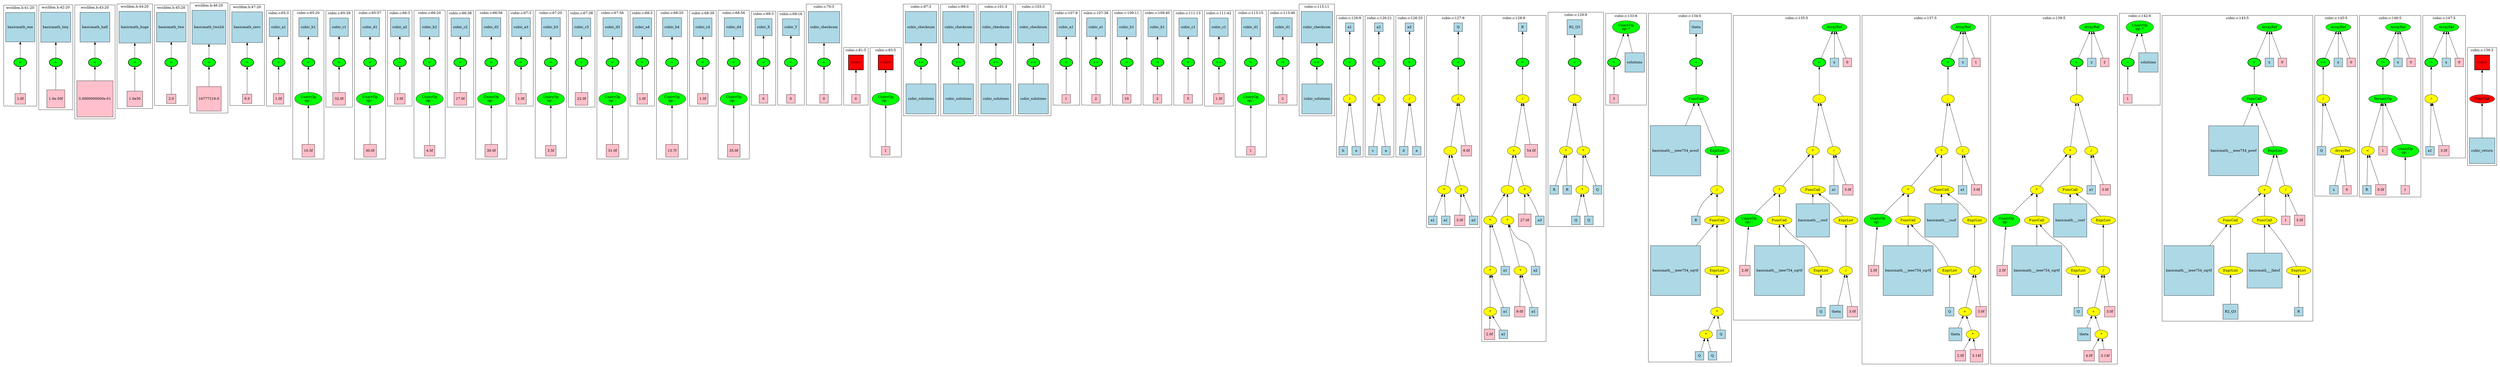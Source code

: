 strict graph "" {
	graph [bb="0,0,8975,1309",
		newrank=true
	];
	node [label="\N"];
	{
		graph [rank=same,
			rankdir=LR
		];
		rank2	[height=0.5,
			label="",
			pos="1.5,1088.5",
			style=invis,
			width=0.013889];
		8	[fillcolor=green,
			height=0.5,
			label="=",
			pos="68.5,1088.5",
			style="filled,bold",
			width=0.75];
		rank2 -- 8	[pos="2.0234,1088.5 15.18,1088.5 28.337,1088.5 41.494,1088.5",
			style=invis];
		12	[fillcolor=green,
			height=0.5,
			label="=",
			pos="191.5,1088.5",
			style="filled,bold",
			width=0.75];
		8 -- 12	[pos="95.887,1088.5 118.67,1088.5 141.45,1088.5 164.24,1088.5",
			style=invis];
		16	[fillcolor=green,
			height=0.5,
			label="=",
			pos="325.5,1088.5",
			style="filled,bold",
			width=0.75];
		12 -- 16	[pos="218.72,1088.5 245.28,1088.5 271.83,1088.5 298.39,1088.5",
			style=invis];
		20	[fillcolor=green,
			height=0.5,
			label="=",
			pos="462.5,1088.5",
			style="filled,bold",
			width=0.75];
		16 -- 20	[pos="352.53,1088.5 380.16,1088.5 407.8,1088.5 435.44,1088.5",
			style=invis];
		24	[fillcolor=green,
			height=0.5,
			label="=",
			pos="589.5,1088.5",
			style="filled,bold",
			width=0.75];
		20 -- 24	[pos="489.79,1088.5 513.93,1088.5 538.08,1088.5 562.23,1088.5",
			style=invis];
		28	[fillcolor=green,
			height=0.5,
			label="=",
			pos="720.5,1088.5",
			style="filled,bold",
			width=0.75];
		24 -- 28	[pos="616.62,1088.5 642.19,1088.5 667.75,1088.5 693.31,1088.5",
			style=invis];
		32	[fillcolor=green,
			height=0.5,
			label="=",
			pos="852.5,1088.5",
			style="filled,bold",
			width=0.75];
		28 -- 32	[pos="747.57,1088.5 773.53,1088.5 799.49,1088.5 825.45,1088.5",
			style=invis];
		286	[fillcolor=green,
			height=0.5,
			label="=",
			pos="960.5,1088.5",
			style="filled,bold",
			width=0.75];
		32 -- 286	[pos="879.5,1088.5 897.43,1088.5 915.36,1088.5 933.29,1088.5",
			style=invis];
		289	[fillcolor=green,
			height=0.5,
			label="=",
			pos="1065.5,1088.5",
			style="filled,bold",
			width=0.75];
		286 -- 289	[pos="987.57,1088.5 1004.5,1088.5 1021.5,1088.5 1038.4,1088.5",
			style=invis];
		293	[fillcolor=green,
			height=0.5,
			label="=",
			pos="1173.5,1088.5",
			style="filled,bold",
			width=0.75];
		289 -- 293	[pos="1092.5,1088.5 1110.4,1088.5 1128.4,1088.5 1146.3,1088.5",
			style=invis];
		296	[fillcolor=green,
			height=0.5,
			label="=",
			pos="1281.5,1088.5",
			style="filled,bold",
			width=0.75];
		293 -- 296	[pos="1200.5,1088.5 1218.4,1088.5 1236.4,1088.5 1254.3,1088.5",
			style=invis];
		300	[fillcolor=green,
			height=0.5,
			label="=",
			pos="1385.5,1088.5",
			style="filled,bold",
			width=0.75];
		296 -- 300	[pos="1308.7,1088.5 1325.2,1088.5 1341.7,1088.5 1358.2,1088.5",
			style=invis];
		303	[fillcolor=green,
			height=0.5,
			label="=",
			pos="1490.5,1088.5",
			style="filled,bold",
			width=0.75];
		300 -- 303	[pos="1412.6,1088.5 1429.5,1088.5 1446.5,1088.5 1463.4,1088.5",
			style=invis];
		307	[fillcolor=green,
			height=0.5,
			label="=",
			pos="1598.5,1088.5",
			style="filled,bold",
			width=0.75];
		303 -- 307	[pos="1517.5,1088.5 1535.4,1088.5 1553.4,1088.5 1571.3,1088.5",
			style=invis];
		310	[fillcolor=green,
			height=0.5,
			label="=",
			pos="1706.5,1088.5",
			style="filled,bold",
			width=0.75];
		307 -- 310	[pos="1625.5,1088.5 1643.4,1088.5 1661.4,1088.5 1679.3,1088.5",
			style=invis];
		314	[fillcolor=green,
			height=0.5,
			label="=",
			pos="1810.5,1088.5",
			style="filled,bold",
			width=0.75];
		310 -- 314	[pos="1733.7,1088.5 1750.2,1088.5 1766.7,1088.5 1783.2,1088.5",
			style=invis];
		317	[fillcolor=green,
			height=0.5,
			label="=",
			pos="1915.5,1088.5",
			style="filled,bold",
			width=0.75];
		314 -- 317	[pos="1837.6,1088.5 1854.5,1088.5 1871.5,1088.5 1888.4,1088.5",
			style=invis];
		321	[fillcolor=green,
			height=0.5,
			label="=",
			pos="2023.5,1088.5",
			style="filled,bold",
			width=0.75];
		317 -- 321	[pos="1942.5,1088.5 1960.4,1088.5 1978.4,1088.5 1996.3,1088.5",
			style=invis];
		324	[fillcolor=green,
			height=0.5,
			label="=",
			pos="2131.5,1088.5",
			style="filled,bold",
			width=0.75];
		321 -- 324	[pos="2050.5,1088.5 2068.4,1088.5 2086.4,1088.5 2104.3,1088.5",
			style=invis];
		328	[fillcolor=green,
			height=0.5,
			label="=",
			pos="2235.5,1088.5",
			style="filled,bold",
			width=0.75];
		324 -- 328	[pos="2158.7,1088.5 2175.2,1088.5 2191.7,1088.5 2208.2,1088.5",
			style=invis];
		331	[fillcolor=green,
			height=0.5,
			label="=",
			pos="2340.5,1088.5",
			style="filled,bold",
			width=0.75];
		328 -- 331	[pos="2262.6,1088.5 2279.5,1088.5 2296.5,1088.5 2313.4,1088.5",
			style=invis];
		335	[fillcolor=green,
			height=0.5,
			label="=",
			pos="2448.5,1088.5",
			style="filled,bold",
			width=0.75];
		331 -- 335	[pos="2367.5,1088.5 2385.4,1088.5 2403.4,1088.5 2421.3,1088.5",
			style=invis];
		338	[fillcolor=green,
			height=0.5,
			label="=",
			pos="2556.5,1088.5",
			style="filled,bold",
			width=0.75];
		335 -- 338	[pos="2475.5,1088.5 2493.4,1088.5 2511.4,1088.5 2529.3,1088.5",
			style=invis];
		342	[fillcolor=green,
			height=0.5,
			label="=",
			pos="2660.5,1088.5",
			style="filled,bold",
			width=0.75];
		338 -- 342	[pos="2583.7,1088.5 2600.2,1088.5 2616.7,1088.5 2633.2,1088.5",
			style=invis];
		345	[fillcolor=green,
			height=0.5,
			label="=",
			pos="2755.5,1088.5",
			style="filled,bold",
			width=0.75];
		342 -- 345	[pos="2687.6,1088.5 2701.2,1088.5 2714.8,1088.5 2728.4,1088.5",
			style=invis];
		348	[fillcolor=green,
			height=0.5,
			label="=",
			pos="2870.5,1088.5",
			style="filled,bold",
			width=0.75];
		345 -- 348	[pos="2782.9,1088.5 2803.1,1088.5 2823.3,1088.5 2843.5,1088.5",
			style=invis];
		365	[fillcolor=red,
			height=0.65278,
			label="\<ret\>",
			pos="2981.5,1088.5",
			shape=square,
			style="filled,bold",
			width=0.65278];
		348 -- 365	[pos="2897.8,1088.5 2917.9,1088.5 2937.9,1088.5 2958,1088.5",
			style=invis];
		367	[fillcolor=red,
			height=0.65278,
			label="\<ret\>",
			pos="3086.5,1088.5",
			shape=square,
			style="filled,bold",
			width=0.65278];
		365 -- 367	[pos="3005.3,1088.5 3024.4,1088.5 3043.6,1088.5 3062.7,1088.5",
			style=invis];
		391	[fillcolor=green,
			height=0.5,
			label="+=",
			pos="3211.5,1088.5",
			style="filled,bold",
			width=0.75];
		367 -- 391	[pos="3110.4,1088.5 3135,1088.5 3159.6,1088.5 3184.3,1088.5",
			style=invis];
		404	[fillcolor=green,
			height=0.5,
			label="+=",
			pos="3343.5,1088.5",
			style="filled,bold",
			width=0.75];
		391 -- 404	[pos="3238.6,1088.5 3264.5,1088.5 3290.5,1088.5 3316.4,1088.5",
			style=invis];
		417	[fillcolor=green,
			height=0.5,
			label="+=",
			pos="3475.5,1088.5",
			style="filled,bold",
			width=0.75];
		404 -- 417	[pos="3370.6,1088.5 3396.5,1088.5 3422.5,1088.5 3448.4,1088.5",
			style=invis];
		430	[fillcolor=green,
			height=0.5,
			label="+=",
			pos="3607.5,1088.5",
			style="filled,bold",
			width=0.75];
		417 -- 430	[pos="3502.6,1088.5 3528.5,1088.5 3554.5,1088.5 3580.4,1088.5",
			style=invis];
		435	[fillcolor=green,
			height=0.5,
			label="=",
			pos="3722.5,1088.5",
			style="filled,bold",
			width=0.75];
		430 -- 435	[pos="3634.9,1088.5 3655.1,1088.5 3675.3,1088.5 3695.5,1088.5",
			style=invis];
		441	[fillcolor=green,
			height=0.5,
			label="+=",
			pos="3823.5,1088.5",
			style="filled,bold",
			width=0.75];
		435 -- 441	[pos="3749.7,1088.5 3765.3,1088.5 3780.8,1088.5 3796.4,1088.5",
			style=invis];
		447	[fillcolor=green,
			height=0.5,
			label="=",
			pos="3928.5,1088.5",
			style="filled,bold",
			width=0.75];
		441 -- 447	[pos="3850.6,1088.5 3867.5,1088.5 3884.5,1088.5 3901.4,1088.5",
			style=invis];
		453	[fillcolor=green,
			height=0.5,
			label="-=",
			pos="4033.5,1088.5",
			style="filled,bold",
			width=0.75];
		447 -- 453	[pos="3955.6,1088.5 3972.5,1088.5 3989.5,1088.5 4006.4,1088.5",
			style=invis];
		459	[fillcolor=green,
			height=0.5,
			label="=",
			pos="4138.5,1088.5",
			style="filled,bold",
			width=0.75];
		453 -- 459	[pos="4060.6,1088.5 4077.5,1088.5 4094.5,1088.5 4111.4,1088.5",
			style=invis];
		465	[fillcolor=green,
			height=0.5,
			label="+=",
			pos="4243.5,1088.5",
			style="filled,bold",
			width=0.75];
		459 -- 465	[pos="4165.6,1088.5 4182.5,1088.5 4199.5,1088.5 4216.4,1088.5",
			style=invis];
		471	[fillcolor=green,
			height=0.5,
			label="=",
			pos="4355.5,1088.5",
			style="filled,bold",
			width=0.75];
		465 -- 471	[pos="4270.6,1088.5 4289.9,1088.5 4309.1,1088.5 4328.3,1088.5",
			style=invis];
		479	[fillcolor=green,
			height=0.5,
			label="-=",
			pos="4466.5,1088.5",
			style="filled,bold",
			width=0.75];
		471 -- 479	[pos="4382.8,1088.5 4401.7,1088.5 4420.5,1088.5 4439.4,1088.5",
			style=invis];
		493	[fillcolor=green,
			height=0.5,
			label="+=",
			pos="4585.5,1088.5",
			style="filled,bold",
			width=0.75];
		479 -- 493	[pos="4493.9,1088.5 4515.4,1088.5 4536.9,1088.5 4558.3,1088.5",
			style=invis];
		523	[fillcolor=green,
			height=0.5,
			label="=",
			pos="4708.5,1088.5",
			style="filled,bold",
			width=0.75];
		493 -- 523	[pos="4612.9,1088.5 4635.7,1088.5 4658.5,1088.5 4681.2,1088.5",
			style=invis];
		529	[fillcolor=green,
			height=0.5,
			label="=",
			pos="4822.5,1088.5",
			style="filled,bold",
			width=0.75];
		523 -- 529	[pos="4735.7,1088.5 4755.6,1088.5 4775.5,1088.5 4795.4,1088.5",
			style=invis];
		535	[fillcolor=green,
			height=0.5,
			label="=",
			pos="4936.5,1088.5",
			style="filled,bold",
			width=0.75];
		529 -- 535	[pos="4849.7,1088.5 4869.6,1088.5 4889.5,1088.5 4909.4,1088.5",
			style=invis];
		541	[fillcolor=green,
			height=0.5,
			label="=",
			pos="5127.5,1088.5",
			style="filled,bold",
			width=0.75];
		535 -- 541	[pos="4963.7,1088.5 5009.3,1088.5 5054.8,1088.5 5100.3,1088.5",
			style=invis];
		553	[fillcolor=green,
			height=0.5,
			label="=",
			pos="5388.5,1088.5",
			style="filled,bold",
			width=0.75];
		541 -- 553	[pos="5154.5,1088.5 5223.4,1088.5 5292.2,1088.5 5361.1,1088.5",
			style=invis];
		575	[fillcolor=green,
			height=0.5,
			label="=",
			pos="5600.5,1088.5",
			style="filled,bold",
			width=0.75];
		553 -- 575	[pos="5415.8,1088.5 5468.4,1088.5 5520.9,1088.5 5573.4,1088.5",
			style=invis];
		595	[fillcolor=green,
			height=0.5,
			label="=",
			pos="5764.5,1088.5",
			style="filled,bold",
			width=0.75];
		575 -- 595	[pos="5627.7,1088.5 5664.2,1088.5 5700.7,1088.5 5737.3,1088.5",
			style=invis];
		599	[fillcolor=green,
			height=0.5,
			label="=",
			pos="6056.5,1088.5",
			style="filled,bold",
			width=0.75];
		595 -- 599	[pos="5771.1,1106.2 5778,1121.9 5790.8,1143.2 5810.5,1150 5839.1,1159.8 5848.7,1155 5878.5,1150 5936.7,1140.2 6001.3,1113.7 6034.4,1098.8",
			style=invis];
		614	[fillcolor=green,
			height=0.5,
			label="=",
			pos="6480.5,1088.5",
			style="filled,bold",
			width=0.75];
		599 -- 614	[pos="6083.8,1088.5 6207,1088.5 6330.2,1088.5 6453.4,1088.5",
			style=invis];
		636	[fillcolor=green,
			height=0.5,
			label="=",
			pos="6936.5,1088.5",
			style="filled,bold",
			width=0.75];
		614 -- 636	[pos="6486.8,1106.3 6493.5,1121.9 6506,1143.3 6525.5,1150 6598.1,1174.9 6833.9,1115.9 6911.5,1095.3",
			style=invis];
		662	[fillcolor=green,
			height=0.5,
			label="=",
			pos="7392.5,1088.5",
			style="filled,bold",
			width=0.75];
		636 -- 662	[pos="6942.8,1106.3 6949.5,1121.9 6962,1143.3 6981.5,1150 7054.1,1174.9 7289.9,1115.9 7367.5,1095.3",
			style=invis];
		689	[fillcolor=green,
			height=0.5,
			label="=",
			pos="7590.5,1088.5",
			style="filled,bold",
			width=0.75];
		662 -- 689	[pos="7398.8,1106.3 7405.5,1121.9 7418,1143.3 7437.5,1150 7459.6,1157.6 7520.4,1157.6 7542.5,1150 7562.5,1143.1 7575.9,1121.8 7583.4,1106.2",
			style=invis];
		693	[fillcolor=green,
			height=0.5,
			label="=",
			pos="8030.5,1088.5",
			style="filled,bold",
			width=0.75];
		689 -- 693	[pos="7597.1,1106.2 7604,1121.9 7616.8,1143.2 7636.5,1150 7665.1,1159.8 7674.4,1152.8 7704.5,1150 7817.8,1139.4 7950.3,1108.6 8005,1095",
			style=invis];
		712	[fillcolor=green,
			height=0.5,
			label="+=",
			pos="8282.5,1088.5",
			style="filled,bold",
			width=0.75];
		693 -- 712	[pos="8036.8,1106.3 8043.5,1121.9 8056,1143.3 8075.5,1150 8092.2,1155.7 8217.8,1155.7 8234.5,1150 8254.5,1143.1 8267.9,1121.8 8275.4,1106.2",
			style=invis];
		721	[fillcolor=green,
			height=0.5,
			label="*=",
			pos="8526.5,1088.5",
			style="filled,bold",
			width=0.75];
		712 -- 721	[pos="8288.8,1106.3 8295.5,1121.9 8308,1143.3 8327.5,1150 8347,1156.7 8400.5,1155.4 8420.5,1150 8454.6,1140.8 8489,1117.7 8509.1,1102.6",
			style=invis];
		732	[fillcolor=green,
			height=0.5,
			label="-=",
			pos="8712.5,1088.5",
			style="filled,bold",
			width=0.75];
		721 -- 732	[pos="8532.8,1106.3 8539.5,1121.9 8552,1143.3 8571.5,1150 8591,1156.7 8645,1156.7 8664.5,1150 8684.5,1143.1 8697.9,1121.8 8705.4,1106.2",
			style=invis];
		753	[fillcolor=red,
			height=0.65278,
			label="\<ret\>",
			pos="8914.5,1088.5",
			shape=square,
			style="filled,bold",
			width=0.65278];
		732 -- 753	[pos="8718.8,1106.3 8725.5,1121.9 8738,1143.3 8757.5,1150 8777,1156.7 8831,1156.7 8850.5,1150 8870.2,1143.2 8886.9,1126.5 8898.3,1112.2",
			style=invis];
		end	[height=0.5,
			label="",
			pos="8974.5,1088.5",
			style=invis,
			width=0.013889];
		753 -- end	[pos="8938.4,1088.5 8950.2,1088.5 8962.1,1088.5 8973.9,1088.5",
			style=invis];
	}
	subgraph cluster286 {
		graph [bb="919.5,933.5,1002.5,1277",
			label="cubic.c:65:3",
			lheight=0.21,
			lp="961,1265.5",
			lwidth=0.93
		];
		286;
		288	[fillcolor=pink,
			height=0.52778,
			label="1.0f",
			pos="960.5,960.5",
			shape=square,
			style=filled,
			width=0.52778];
		286 -- 288	[dir=back,
			pos="s,960.5,1070.2 960.5,1060.2 960.5,1035.9 960.5,1000.9 960.5,979.77"];
		287	[fillcolor=lightblue,
			height=0.90278,
			label=cubic_a1,
			pos="960.5,1213.5",
			shape=square,
			style=filled,
			width=0.90278];
		287 -- 286	[dir=back,
			pos="s,960.5,1180.8 960.5,1170.7 960.5,1148.8 960.5,1123.2 960.5,1106.7"];
	}
	subgraph cluster289 {
		graph [bb="1010.5,749.5,1120.5,1277.5",
			label="cubic.c:65:20",
			lheight=0.21,
			lp="1065.5,1266",
			lwidth=1.03
		];
		289;
		291	[fillcolor=green,
			height=0.74639,
			label="UnaryOp
op: -",
			pos="1065.5,960.5",
			style=filled,
			width=1.316];
		289 -- 291	[dir=back,
			pos="s,1065.5,1070.2 1065.5,1060.1 1065.5,1038.7 1065.5,1008.9 1065.5,987.74"];
		292	[fillcolor=pink,
			height=0.625,
			label="10.5f",
			pos="1065.5,780",
			shape=square,
			style=filled,
			width=0.625];
		291 -- 292	[dir=back,
			pos="s,1065.5,933.54 1065.5,923.39 1065.5,887.12 1065.5,832.45 1065.5,802.5"];
		290	[fillcolor=lightblue,
			height=0.91667,
			label=cubic_b1,
			pos="1065.5,1213.5",
			shape=square,
			style=filled,
			width=0.91667];
		290 -- 289	[dir=back,
			pos="s,1065.5,1180.2 1065.5,1169.9 1065.5,1148.2 1065.5,1123.1 1065.5,1106.8"];
	}
	subgraph cluster293 {
		graph [bb="1128.5,930,1218.5,1277",
			label="cubic.c:65:39",
			lheight=0.21,
			lp="1173.5,1265.5",
			lwidth=1.03
		];
		293;
		295	[fillcolor=pink,
			height=0.625,
			label="32.0f",
			pos="1173.5,960.5",
			shape=square,
			style=filled,
			width=0.625];
		293 -- 295	[dir=back,
			pos="s,1173.5,1070.2 1173.5,1060.1 1173.5,1037 1173.5,1004.5 1173.5,983.19"];
		294	[fillcolor=lightblue,
			height=0.90278,
			label=cubic_c1,
			pos="1173.5,1213.5",
			shape=square,
			style=filled,
			width=0.90278];
		294 -- 293	[dir=back,
			pos="s,1173.5,1180.8 1173.5,1170.7 1173.5,1148.8 1173.5,1123.2 1173.5,1106.7"];
	}
	subgraph cluster296 {
		graph [bb="1226.5,749.5,1336.5,1277.5",
			label="cubic.c:65:57",
			lheight=0.21,
			lp="1281.5,1266",
			lwidth=1.03
		];
		296;
		298	[fillcolor=green,
			height=0.74639,
			label="UnaryOp
op: -",
			pos="1281.5,960.5",
			style=filled,
			width=1.316];
		296 -- 298	[dir=back,
			pos="s,1281.5,1070.2 1281.5,1060.1 1281.5,1038.7 1281.5,1008.9 1281.5,987.74"];
		299	[fillcolor=pink,
			height=0.625,
			label="30.0f",
			pos="1281.5,780",
			shape=square,
			style=filled,
			width=0.625];
		298 -- 299	[dir=back,
			pos="s,1281.5,933.54 1281.5,923.39 1281.5,887.12 1281.5,832.45 1281.5,802.5"];
		297	[fillcolor=lightblue,
			height=0.91667,
			label=cubic_d1,
			pos="1281.5,1213.5",
			shape=square,
			style=filled,
			width=0.91667];
		297 -- 296	[dir=back,
			pos="s,1281.5,1180.2 1281.5,1169.9 1281.5,1148.2 1281.5,1123.1 1281.5,1106.8"];
	}
	subgraph cluster300 {
		graph [bb="1344.5,933.5,1427.5,1277",
			label="cubic.c:66:3",
			lheight=0.21,
			lp="1386,1265.5",
			lwidth=0.93
		];
		300;
		302	[fillcolor=pink,
			height=0.52778,
			label="1.0f",
			pos="1385.5,960.5",
			shape=square,
			style=filled,
			width=0.52778];
		300 -- 302	[dir=back,
			pos="s,1385.5,1070.2 1385.5,1060.2 1385.5,1035.9 1385.5,1000.9 1385.5,979.77"];
		301	[fillcolor=lightblue,
			height=0.90278,
			label=cubic_a2,
			pos="1385.5,1213.5",
			shape=square,
			style=filled,
			width=0.90278];
		301 -- 300	[dir=back,
			pos="s,1385.5,1180.8 1385.5,1170.7 1385.5,1148.8 1385.5,1123.2 1385.5,1106.7"];
	}
	subgraph cluster303 {
		graph [bb="1435.5,753,1545.5,1277.5",
			label="cubic.c:66:20",
			lheight=0.21,
			lp="1490.5,1266",
			lwidth=1.03
		];
		303;
		305	[fillcolor=green,
			height=0.74639,
			label="UnaryOp
op: -",
			pos="1490.5,960.5",
			style=filled,
			width=1.316];
		303 -- 305	[dir=back,
			pos="s,1490.5,1070.2 1490.5,1060.1 1490.5,1038.7 1490.5,1008.9 1490.5,987.74"];
		306	[fillcolor=pink,
			height=0.52778,
			label="4.5f",
			pos="1490.5,780",
			shape=square,
			style=filled,
			width=0.52778];
		305 -- 306	[dir=back,
			pos="s,1490.5,933.54 1490.5,923.49 1490.5,885.81 1490.5,828.19 1490.5,799.11"];
		304	[fillcolor=lightblue,
			height=0.91667,
			label=cubic_b2,
			pos="1490.5,1213.5",
			shape=square,
			style=filled,
			width=0.91667];
		304 -- 303	[dir=back,
			pos="s,1490.5,1180.2 1490.5,1169.9 1490.5,1148.2 1490.5,1123.1 1490.5,1106.8"];
	}
	subgraph cluster307 {
		graph [bb="1553.5,930,1643.5,1277",
			label="cubic.c:66:38",
			lheight=0.21,
			lp="1598.5,1265.5",
			lwidth=1.03
		];
		307;
		309	[fillcolor=pink,
			height=0.625,
			label="17.0f",
			pos="1598.5,960.5",
			shape=square,
			style=filled,
			width=0.625];
		307 -- 309	[dir=back,
			pos="s,1598.5,1070.2 1598.5,1060.1 1598.5,1037 1598.5,1004.5 1598.5,983.19"];
		308	[fillcolor=lightblue,
			height=0.90278,
			label=cubic_c2,
			pos="1598.5,1213.5",
			shape=square,
			style=filled,
			width=0.90278];
		308 -- 307	[dir=back,
			pos="s,1598.5,1180.8 1598.5,1170.7 1598.5,1148.8 1598.5,1123.2 1598.5,1106.7"];
	}
	subgraph cluster310 {
		graph [bb="1651.5,749.5,1761.5,1277.5",
			label="cubic.c:66:56",
			lheight=0.21,
			lp="1706.5,1266",
			lwidth=1.03
		];
		310;
		312	[fillcolor=green,
			height=0.74639,
			label="UnaryOp
op: -",
			pos="1706.5,960.5",
			style=filled,
			width=1.316];
		310 -- 312	[dir=back,
			pos="s,1706.5,1070.2 1706.5,1060.1 1706.5,1038.7 1706.5,1008.9 1706.5,987.74"];
		313	[fillcolor=pink,
			height=0.625,
			label="30.0f",
			pos="1706.5,780",
			shape=square,
			style=filled,
			width=0.625];
		312 -- 313	[dir=back,
			pos="s,1706.5,933.54 1706.5,923.39 1706.5,887.12 1706.5,832.45 1706.5,802.5"];
		311	[fillcolor=lightblue,
			height=0.91667,
			label=cubic_d2,
			pos="1706.5,1213.5",
			shape=square,
			style=filled,
			width=0.91667];
		311 -- 310	[dir=back,
			pos="s,1706.5,1180.2 1706.5,1169.9 1706.5,1148.2 1706.5,1123.1 1706.5,1106.8"];
	}
	subgraph cluster314 {
		graph [bb="1769.5,933.5,1852.5,1277",
			label="cubic.c:67:3",
			lheight=0.21,
			lp="1811,1265.5",
			lwidth=0.93
		];
		314;
		316	[fillcolor=pink,
			height=0.52778,
			label="1.0f",
			pos="1810.5,960.5",
			shape=square,
			style=filled,
			width=0.52778];
		314 -- 316	[dir=back,
			pos="s,1810.5,1070.2 1810.5,1060.2 1810.5,1035.9 1810.5,1000.9 1810.5,979.77"];
		315	[fillcolor=lightblue,
			height=0.90278,
			label=cubic_a3,
			pos="1810.5,1213.5",
			shape=square,
			style=filled,
			width=0.90278];
		315 -- 314	[dir=back,
			pos="s,1810.5,1180.8 1810.5,1170.7 1810.5,1148.8 1810.5,1123.2 1810.5,1106.7"];
	}
	subgraph cluster317 {
		graph [bb="1860.5,753,1970.5,1277.5",
			label="cubic.c:67:20",
			lheight=0.21,
			lp="1915.5,1266",
			lwidth=1.03
		];
		317;
		319	[fillcolor=green,
			height=0.74639,
			label="UnaryOp
op: -",
			pos="1915.5,960.5",
			style=filled,
			width=1.316];
		317 -- 319	[dir=back,
			pos="s,1915.5,1070.2 1915.5,1060.1 1915.5,1038.7 1915.5,1008.9 1915.5,987.74"];
		320	[fillcolor=pink,
			height=0.52778,
			label="3.5f",
			pos="1915.5,780",
			shape=square,
			style=filled,
			width=0.52778];
		319 -- 320	[dir=back,
			pos="s,1915.5,933.54 1915.5,923.49 1915.5,885.81 1915.5,828.19 1915.5,799.11"];
		318	[fillcolor=lightblue,
			height=0.91667,
			label=cubic_b3,
			pos="1915.5,1213.5",
			shape=square,
			style=filled,
			width=0.91667];
		318 -- 317	[dir=back,
			pos="s,1915.5,1180.2 1915.5,1169.9 1915.5,1148.2 1915.5,1123.1 1915.5,1106.8"];
	}
	subgraph cluster321 {
		graph [bb="1978.5,930,2068.5,1277",
			label="cubic.c:67:38",
			lheight=0.21,
			lp="2023.5,1265.5",
			lwidth=1.03
		];
		321;
		323	[fillcolor=pink,
			height=0.625,
			label="22.0f",
			pos="2023.5,960.5",
			shape=square,
			style=filled,
			width=0.625];
		321 -- 323	[dir=back,
			pos="s,2023.5,1070.2 2023.5,1060.1 2023.5,1037 2023.5,1004.5 2023.5,983.19"];
		322	[fillcolor=lightblue,
			height=0.90278,
			label=cubic_c3,
			pos="2023.5,1213.5",
			shape=square,
			style=filled,
			width=0.90278];
		322 -- 321	[dir=back,
			pos="s,2023.5,1180.8 2023.5,1170.7 2023.5,1148.8 2023.5,1123.2 2023.5,1106.7"];
	}
	subgraph cluster324 {
		graph [bb="2076.5,749.5,2186.5,1277.5",
			label="cubic.c:67:56",
			lheight=0.21,
			lp="2131.5,1266",
			lwidth=1.03
		];
		324;
		326	[fillcolor=green,
			height=0.74639,
			label="UnaryOp
op: -",
			pos="2131.5,960.5",
			style=filled,
			width=1.316];
		324 -- 326	[dir=back,
			pos="s,2131.5,1070.2 2131.5,1060.1 2131.5,1038.7 2131.5,1008.9 2131.5,987.74"];
		327	[fillcolor=pink,
			height=0.625,
			label="31.0f",
			pos="2131.5,780",
			shape=square,
			style=filled,
			width=0.625];
		326 -- 327	[dir=back,
			pos="s,2131.5,933.54 2131.5,923.39 2131.5,887.12 2131.5,832.45 2131.5,802.5"];
		325	[fillcolor=lightblue,
			height=0.91667,
			label=cubic_d3,
			pos="2131.5,1213.5",
			shape=square,
			style=filled,
			width=0.91667];
		325 -- 324	[dir=back,
			pos="s,2131.5,1180.2 2131.5,1169.9 2131.5,1148.2 2131.5,1123.1 2131.5,1106.8"];
	}
	subgraph cluster328 {
		graph [bb="2194.5,933.5,2277.5,1277",
			label="cubic.c:68:3",
			lheight=0.21,
			lp="2236,1265.5",
			lwidth=0.93
		];
		328;
		330	[fillcolor=pink,
			height=0.52778,
			label="1.0f",
			pos="2235.5,960.5",
			shape=square,
			style=filled,
			width=0.52778];
		328 -- 330	[dir=back,
			pos="s,2235.5,1070.2 2235.5,1060.2 2235.5,1035.9 2235.5,1000.9 2235.5,979.77"];
		329	[fillcolor=lightblue,
			height=0.90278,
			label=cubic_a4,
			pos="2235.5,1213.5",
			shape=square,
			style=filled,
			width=0.90278];
		329 -- 328	[dir=back,
			pos="s,2235.5,1180.8 2235.5,1170.7 2235.5,1148.8 2235.5,1123.2 2235.5,1106.7"];
	}
	subgraph cluster331 {
		graph [bb="2285.5,749.5,2395.5,1277.5",
			label="cubic.c:68:20",
			lheight=0.21,
			lp="2340.5,1266",
			lwidth=1.03
		];
		331;
		333	[fillcolor=green,
			height=0.74639,
			label="UnaryOp
op: -",
			pos="2340.5,960.5",
			style=filled,
			width=1.316];
		331 -- 333	[dir=back,
			pos="s,2340.5,1070.2 2340.5,1060.1 2340.5,1038.7 2340.5,1008.9 2340.5,987.74"];
		334	[fillcolor=pink,
			height=0.625,
			label="13.7f",
			pos="2340.5,780",
			shape=square,
			style=filled,
			width=0.625];
		333 -- 334	[dir=back,
			pos="s,2340.5,933.54 2340.5,923.39 2340.5,887.12 2340.5,832.45 2340.5,802.5"];
		332	[fillcolor=lightblue,
			height=0.91667,
			label=cubic_b4,
			pos="2340.5,1213.5",
			shape=square,
			style=filled,
			width=0.91667];
		332 -- 331	[dir=back,
			pos="s,2340.5,1180.2 2340.5,1169.9 2340.5,1148.2 2340.5,1123.1 2340.5,1106.8"];
	}
	subgraph cluster335 {
		graph [bb="2403.5,933.5,2493.5,1277",
			label="cubic.c:68:39",
			lheight=0.21,
			lp="2448.5,1265.5",
			lwidth=1.03
		];
		335;
		337	[fillcolor=pink,
			height=0.52778,
			label="1.0f",
			pos="2448.5,960.5",
			shape=square,
			style=filled,
			width=0.52778];
		335 -- 337	[dir=back,
			pos="s,2448.5,1070.2 2448.5,1060.2 2448.5,1035.9 2448.5,1000.9 2448.5,979.77"];
		336	[fillcolor=lightblue,
			height=0.90278,
			label=cubic_c4,
			pos="2448.5,1213.5",
			shape=square,
			style=filled,
			width=0.90278];
		336 -- 335	[dir=back,
			pos="s,2448.5,1180.8 2448.5,1170.7 2448.5,1148.8 2448.5,1123.2 2448.5,1106.7"];
	}
	subgraph cluster338 {
		graph [bb="2501.5,749.5,2611.5,1277.5",
			label="cubic.c:68:56",
			lheight=0.21,
			lp="2556.5,1266",
			lwidth=1.03
		];
		338;
		340	[fillcolor=green,
			height=0.74639,
			label="UnaryOp
op: -",
			pos="2556.5,960.5",
			style=filled,
			width=1.316];
		338 -- 340	[dir=back,
			pos="s,2556.5,1070.2 2556.5,1060.1 2556.5,1038.7 2556.5,1008.9 2556.5,987.74"];
		341	[fillcolor=pink,
			height=0.625,
			label="35.0f",
			pos="2556.5,780",
			shape=square,
			style=filled,
			width=0.625];
		340 -- 341	[dir=back,
			pos="s,2556.5,933.54 2556.5,923.39 2556.5,887.12 2556.5,832.45 2556.5,802.5"];
		339	[fillcolor=lightblue,
			height=0.91667,
			label=cubic_d4,
			pos="2556.5,1213.5",
			shape=square,
			style=filled,
			width=0.91667];
		339 -- 338	[dir=back,
			pos="s,2556.5,1180.2 2556.5,1169.9 2556.5,1148.2 2556.5,1123.1 2556.5,1106.8"];
	}
	subgraph cluster342 {
		graph [bb="2619.5,934.5,2702.5,1275.5",
			label="cubic.c:69:3",
			lheight=0.21,
			lp="2661,1264",
			lwidth=0.93
		];
		342;
		344	[fillcolor=pink,
			height=0.5,
			label=0,
			pos="2660.5,960.5",
			shape=square,
			style=filled,
			width=0.5];
		342 -- 344	[dir=back,
			pos="s,2660.5,1070.2 2660.5,1060 2660.5,1035.2 2660.5,999.47 2660.5,978.55"];
		343	[fillcolor=lightblue,
			height=0.86111,
			label=cubic_X,
			pos="2660.5,1213.5",
			shape=square,
			style=filled,
			width=0.86111];
		343 -- 342	[dir=back,
			pos="s,2660.5,1182.4 2660.5,1172.2 2660.5,1150.1 2660.5,1123.7 2660.5,1106.8"];
	}
	subgraph cluster345 {
		graph [bb="2710.5,934.5,2800.5,1275.5",
			label="cubic.c:69:16",
			lheight=0.21,
			lp="2755.5,1264",
			lwidth=1.03
		];
		345;
		347	[fillcolor=pink,
			height=0.5,
			label=0,
			pos="2755.5,960.5",
			shape=square,
			style=filled,
			width=0.5];
		345 -- 347	[dir=back,
			pos="s,2755.5,1070.2 2755.5,1060 2755.5,1035.2 2755.5,999.47 2755.5,978.55"];
		346	[fillcolor=lightblue,
			height=0.86111,
			label=cubic_Y,
			pos="2755.5,1213.5",
			shape=square,
			style=filled,
			width=0.86111];
		346 -- 345	[dir=back,
			pos="s,2755.5,1182.4 2755.5,1172.2 2755.5,1150.1 2755.5,1123.7 2755.5,1106.8"];
	}
	subgraph cluster348 {
		graph [bb="2808.5,934.5,2932.5,1298",
			label="cubic.c:70:3",
			lheight=0.21,
			lp="2870.5,1286.5",
			lwidth=0.93
		];
		348;
		350	[fillcolor=pink,
			height=0.5,
			label=0,
			pos="2870.5,960.5",
			shape=square,
			style=filled,
			width=0.5];
		348 -- 350	[dir=back,
			pos="s,2870.5,1070.2 2870.5,1060 2870.5,1035.2 2870.5,999.47 2870.5,978.55"];
		349	[fillcolor=lightblue,
			height=1.4861,
			label=cubic_checksum,
			pos="2870.5,1213.5",
			shape=square,
			style=filled,
			width=1.4861];
		349 -- 348	[dir=back,
			pos="s,2870.5,1160 2870.5,1149.6 2870.5,1133.7 2870.5,1117.9 2870.5,1106.5"];
	}
	subgraph cluster365 {
		graph [bb="2940.5,934.5,3023.5,1143",
			label="cubic.c:81:5",
			lheight=0.21,
			lp="2982,1131.5",
			lwidth=0.93
		];
		365;
		366	[fillcolor=pink,
			height=0.5,
			label=0,
			pos="2981.5,960.5",
			shape=square,
			style=filled,
			width=0.5];
		365 -- 366	[dir=back,
			pos="s,2981.5,1065 2981.5,1054.7 2981.5,1030.4 2981.5,998.06 2981.5,978.58"];
	}
	subgraph cluster367 {
		graph [bb="3031.5,754,3141.5,1143",
			label="cubic.c:83:5",
			lheight=0.21,
			lp="3086.5,1131.5",
			lwidth=0.93
		];
		367;
		368	[fillcolor=green,
			height=0.74639,
			label="UnaryOp
op: -",
			pos="3086.5,960.5",
			style=filled,
			width=1.316];
		367 -- 368	[dir=back,
			pos="s,3086.5,1065 3086.5,1055 3086.5,1034.1 3086.5,1007.3 3086.5,987.75"];
		369	[fillcolor=pink,
			height=0.5,
			label=1,
			pos="3086.5,780",
			shape=square,
			style=filled,
			width=0.5];
		368 -- 369	[dir=back,
			pos="s,3086.5,933.54 3086.5,923.4 3086.5,885.4 3086.5,827.17 3086.5,798.37"];
	}
	subgraph cluster391 {
		graph [bb="3149.5,902,3273.5,1298",
			label="cubic.c:97:3",
			lheight=0.21,
			lp="3211.5,1286.5",
			lwidth=0.93
		];
		391;
		393	[fillcolor=lightblue,
			height=1.4028,
			label=cubic_solutions,
			pos="3211.5,960.5",
			shape=square,
			style=filled,
			width=1.4028];
		391 -- 393	[dir=back,
			pos="s,3211.5,1070.2 3211.5,1060.1 3211.5,1045.8 3211.5,1027.8 3211.5,1011.1"];
		392	[fillcolor=lightblue,
			height=1.4861,
			label=cubic_checksum,
			pos="3211.5,1213.5",
			shape=square,
			style=filled,
			width=1.4861];
		392 -- 391	[dir=back,
			pos="s,3211.5,1160 3211.5,1149.6 3211.5,1133.7 3211.5,1117.9 3211.5,1106.5"];
	}
	subgraph cluster404 {
		graph [bb="3281.5,902,3405.5,1298",
			label="cubic.c:99:3",
			lheight=0.21,
			lp="3343.5,1286.5",
			lwidth=0.93
		];
		404;
		406	[fillcolor=lightblue,
			height=1.4028,
			label=cubic_solutions,
			pos="3343.5,960.5",
			shape=square,
			style=filled,
			width=1.4028];
		404 -- 406	[dir=back,
			pos="s,3343.5,1070.2 3343.5,1060.1 3343.5,1045.8 3343.5,1027.8 3343.5,1011.1"];
		405	[fillcolor=lightblue,
			height=1.4861,
			label=cubic_checksum,
			pos="3343.5,1213.5",
			shape=square,
			style=filled,
			width=1.4861];
		405 -- 404	[dir=back,
			pos="s,3343.5,1160 3343.5,1149.6 3343.5,1133.7 3343.5,1117.9 3343.5,1106.5"];
	}
	subgraph cluster417 {
		graph [bb="3413.5,902,3537.5,1298",
			label="cubic.c:101:3",
			lheight=0.21,
			lp="3475.5,1286.5",
			lwidth=1.03
		];
		417;
		419	[fillcolor=lightblue,
			height=1.4028,
			label=cubic_solutions,
			pos="3475.5,960.5",
			shape=square,
			style=filled,
			width=1.4028];
		417 -- 419	[dir=back,
			pos="s,3475.5,1070.2 3475.5,1060.1 3475.5,1045.8 3475.5,1027.8 3475.5,1011.1"];
		418	[fillcolor=lightblue,
			height=1.4861,
			label=cubic_checksum,
			pos="3475.5,1213.5",
			shape=square,
			style=filled,
			width=1.4861];
		418 -- 417	[dir=back,
			pos="s,3475.5,1160 3475.5,1149.6 3475.5,1133.7 3475.5,1117.9 3475.5,1106.5"];
	}
	subgraph cluster430 {
		graph [bb="3545.5,902,3669.5,1298",
			label="cubic.c:103:3",
			lheight=0.21,
			lp="3607.5,1286.5",
			lwidth=1.03
		];
		430;
		432	[fillcolor=lightblue,
			height=1.4028,
			label=cubic_solutions,
			pos="3607.5,960.5",
			shape=square,
			style=filled,
			width=1.4028];
		430 -- 432	[dir=back,
			pos="s,3607.5,1070.2 3607.5,1060.1 3607.5,1045.8 3607.5,1027.8 3607.5,1011.1"];
		431	[fillcolor=lightblue,
			height=1.4861,
			label=cubic_checksum,
			pos="3607.5,1213.5",
			shape=square,
			style=filled,
			width=1.4861];
		431 -- 430	[dir=back,
			pos="s,3607.5,1160 3607.5,1149.6 3607.5,1133.7 3607.5,1117.9 3607.5,1106.5"];
	}
	subgraph cluster435 {
		graph [bb="3677.5,934.5,3767.5,1277",
			label="cubic.c:107:9",
			lheight=0.21,
			lp="3722.5,1265.5",
			lwidth=1.03
		];
		435;
		437	[fillcolor=pink,
			height=0.5,
			label=1,
			pos="3722.5,960.5",
			shape=square,
			style=filled,
			width=0.5];
		435 -- 437	[dir=back,
			pos="s,3722.5,1070.2 3722.5,1060 3722.5,1035.2 3722.5,999.47 3722.5,978.55"];
		436	[fillcolor=lightblue,
			height=0.90278,
			label=cubic_a1,
			pos="3722.5,1213.5",
			shape=square,
			style=filled,
			width=0.90278];
		436 -- 435	[dir=back,
			pos="s,3722.5,1180.8 3722.5,1170.7 3722.5,1148.8 3722.5,1123.2 3722.5,1106.7"];
	}
	subgraph cluster441 {
		graph [bb="3775.5,934.5,3872.5,1277",
			label="cubic.c:107:38",
			lheight=0.21,
			lp="3824,1265.5",
			lwidth=1.12
		];
		441;
		443	[fillcolor=pink,
			height=0.5,
			label=2,
			pos="3823.5,960.5",
			shape=square,
			style=filled,
			width=0.5];
		441 -- 443	[dir=back,
			pos="s,3823.5,1070.2 3823.5,1060 3823.5,1035.2 3823.5,999.47 3823.5,978.55"];
		442	[fillcolor=lightblue,
			height=0.90278,
			label=cubic_a1,
			pos="3823.5,1213.5",
			shape=square,
			style=filled,
			width=0.90278];
		442 -- 441	[dir=back,
			pos="s,3823.5,1180.8 3823.5,1170.7 3823.5,1148.8 3823.5,1123.2 3823.5,1106.7"];
	}
	subgraph cluster447 {
		graph [bb="3880.5,934.5,3977.5,1277.5",
			label="cubic.c:109:11",
			lheight=0.21,
			lp="3929,1266",
			lwidth=1.12
		];
		447;
		449	[fillcolor=pink,
			height=0.5,
			label=10,
			pos="3928.5,960.5",
			shape=square,
			style=filled,
			width=0.5];
		447 -- 449	[dir=back,
			pos="s,3928.5,1070.2 3928.5,1060 3928.5,1035.2 3928.5,999.47 3928.5,978.55"];
		448	[fillcolor=lightblue,
			height=0.91667,
			label=cubic_b1,
			pos="3928.5,1213.5",
			shape=square,
			style=filled,
			width=0.91667];
		448 -- 447	[dir=back,
			pos="s,3928.5,1180.2 3928.5,1169.9 3928.5,1148.2 3928.5,1123.1 3928.5,1106.8"];
	}
	subgraph cluster453 {
		graph [bb="3985.5,934.5,4082.5,1277.5",
			label="cubic.c:109:40",
			lheight=0.21,
			lp="4034,1266",
			lwidth=1.12
		];
		453;
		455	[fillcolor=pink,
			height=0.5,
			label=2,
			pos="4033.5,960.5",
			shape=square,
			style=filled,
			width=0.5];
		453 -- 455	[dir=back,
			pos="s,4033.5,1070.2 4033.5,1060 4033.5,1035.2 4033.5,999.47 4033.5,978.55"];
		454	[fillcolor=lightblue,
			height=0.91667,
			label=cubic_b1,
			pos="4033.5,1213.5",
			shape=square,
			style=filled,
			width=0.91667];
		454 -- 453	[dir=back,
			pos="s,4033.5,1180.2 4033.5,1169.9 4033.5,1148.2 4033.5,1123.1 4033.5,1106.8"];
	}
	subgraph cluster459 {
		graph [bb="4090.5,934.5,4187.5,1277",
			label="cubic.c:111:13",
			lheight=0.21,
			lp="4139,1265.5",
			lwidth=1.12
		];
		459;
		461	[fillcolor=pink,
			height=0.5,
			label=5,
			pos="4138.5,960.5",
			shape=square,
			style=filled,
			width=0.5];
		459 -- 461	[dir=back,
			pos="s,4138.5,1070.2 4138.5,1060 4138.5,1035.2 4138.5,999.47 4138.5,978.55"];
		460	[fillcolor=lightblue,
			height=0.90278,
			label=cubic_c1,
			pos="4138.5,1213.5",
			shape=square,
			style=filled,
			width=0.90278];
		460 -- 459	[dir=back,
			pos="s,4138.5,1180.8 4138.5,1170.7 4138.5,1148.8 4138.5,1123.2 4138.5,1106.7"];
	}
	subgraph cluster465 {
		graph [bb="4195.5,933.5,4292.5,1277",
			label="cubic.c:111:42",
			lheight=0.21,
			lp="4244,1265.5",
			lwidth=1.12
		];
		465;
		467	[fillcolor=pink,
			height=0.52778,
			label="1.5f",
			pos="4243.5,960.5",
			shape=square,
			style=filled,
			width=0.52778];
		465 -- 467	[dir=back,
			pos="s,4243.5,1070.2 4243.5,1060.2 4243.5,1035.9 4243.5,1000.9 4243.5,979.77"];
		466	[fillcolor=lightblue,
			height=0.90278,
			label=cubic_c1,
			pos="4243.5,1213.5",
			shape=square,
			style=filled,
			width=0.90278];
		466 -- 465	[dir=back,
			pos="s,4243.5,1180.8 4243.5,1170.7 4243.5,1148.8 4243.5,1123.2 4243.5,1106.7"];
	}
	subgraph cluster471 {
		graph [bb="4300.5,754,4410.5,1277.5",
			label="cubic.c:113:15",
			lheight=0.21,
			lp="4355.5,1266",
			lwidth=1.12
		];
		471;
		473	[fillcolor=green,
			height=0.74639,
			label="UnaryOp
op: -",
			pos="4355.5,960.5",
			style=filled,
			width=1.316];
		471 -- 473	[dir=back,
			pos="s,4355.5,1070.2 4355.5,1060.1 4355.5,1038.7 4355.5,1008.9 4355.5,987.74"];
		474	[fillcolor=pink,
			height=0.5,
			label=1,
			pos="4355.5,780",
			shape=square,
			style=filled,
			width=0.5];
		473 -- 474	[dir=back,
			pos="s,4355.5,933.54 4355.5,923.4 4355.5,885.4 4355.5,827.17 4355.5,798.37"];
		472	[fillcolor=lightblue,
			height=0.91667,
			label=cubic_d1,
			pos="4355.5,1213.5",
			shape=square,
			style=filled,
			width=0.91667];
		472 -- 471	[dir=back,
			pos="s,4355.5,1180.2 4355.5,1169.9 4355.5,1148.2 4355.5,1123.1 4355.5,1106.8"];
	}
	subgraph cluster479 {
		graph [bb="4418.5,934.5,4515.5,1277.5",
			label="cubic.c:113:46",
			lheight=0.21,
			lp="4467,1266",
			lwidth=1.12
		];
		479;
		481	[fillcolor=pink,
			height=0.5,
			label=2,
			pos="4466.5,960.5",
			shape=square,
			style=filled,
			width=0.5];
		479 -- 481	[dir=back,
			pos="s,4466.5,1070.2 4466.5,1060 4466.5,1035.2 4466.5,999.47 4466.5,978.55"];
		480	[fillcolor=lightblue,
			height=0.91667,
			label=cubic_d1,
			pos="4466.5,1213.5",
			shape=square,
			style=filled,
			width=0.91667];
		480 -- 479	[dir=back,
			pos="s,4466.5,1180.2 4466.5,1169.9 4466.5,1148.2 4466.5,1123.1 4466.5,1106.8"];
	}
	subgraph cluster493 {
		graph [bb="4523.5,902,4647.5,1298",
			label="cubic.c:115:11",
			lheight=0.21,
			lp="4585.5,1286.5",
			lwidth=1.12
		];
		493;
		495	[fillcolor=lightblue,
			height=1.4028,
			label=cubic_solutions,
			pos="4585.5,960.5",
			shape=square,
			style=filled,
			width=1.4028];
		493 -- 495	[dir=back,
			pos="s,4585.5,1070.2 4585.5,1060.1 4585.5,1045.8 4585.5,1027.8 4585.5,1011.1"];
		494	[fillcolor=lightblue,
			height=1.4861,
			label=cubic_checksum,
			pos="4585.5,1213.5",
			shape=square,
			style=filled,
			width=1.4861];
		494 -- 493	[dir=back,
			pos="s,4585.5,1160 4585.5,1149.6 4585.5,1133.7 4585.5,1117.9 4585.5,1106.5"];
	}
	subgraph cluster523 {
		graph [bb="4655.5,754,4761.5,1262.5",
			label="cubic.c:126:9",
			lheight=0.21,
			lp="4708.5,1251",
			lwidth=1.03
		];
		523;
		526	[fillcolor=yellow,
			height=0.5,
			label="/",
			pos="4708.5,960.5",
			style=filled,
			width=0.75];
		523 -- 526	[dir=back,
			pos="s,4708.5,1070.2 4708.5,1060 4708.5,1035.2 4708.5,999.47 4708.5,978.55"];
		527	[fillcolor=lightblue,
			height=0.5,
			label=b,
			pos="4681.5,780",
			shape=square,
			style=filled,
			width=0.5];
		526 -- 527	[dir=back,
			pos="s,4705.9,942.38 4704.4,932.23 4698.7,894.93 4688.8,829.08 4684.1,798.06"];
		528	[fillcolor=lightblue,
			height=0.5,
			label=a,
			pos="4735.5,780",
			shape=square,
			style=filled,
			width=0.5];
		526 -- 528	[dir=back,
			pos="s,4711.1,942.38 4712.6,932.23 4718.3,894.93 4728.2,829.08 4732.9,798.06"];
		524	[fillcolor=lightblue,
			height=0.5,
			label=a1,
			pos="4708.5,1213.5",
			shape=square,
			style=filled,
			width=0.5];
		524 -- 523	[dir=back,
			pos="s,4708.5,1195.4 4708.5,1185.2 4708.5,1161.3 4708.5,1127.2 4708.5,1106.9"];
	}
	subgraph cluster529 {
		graph [bb="4769.5,754,4875.5,1262.5",
			label="cubic.c:126:21",
			lheight=0.21,
			lp="4822.5,1251",
			lwidth=1.12
		];
		529;
		532	[fillcolor=yellow,
			height=0.5,
			label="/",
			pos="4822.5,960.5",
			style=filled,
			width=0.75];
		529 -- 532	[dir=back,
			pos="s,4822.5,1070.2 4822.5,1060 4822.5,1035.2 4822.5,999.47 4822.5,978.55"];
		533	[fillcolor=lightblue,
			height=0.5,
			label=c,
			pos="4795.5,780",
			shape=square,
			style=filled,
			width=0.5];
		532 -- 533	[dir=back,
			pos="s,4819.9,942.38 4818.4,932.23 4812.7,894.93 4802.8,829.08 4798.1,798.06"];
		534	[fillcolor=lightblue,
			height=0.5,
			label=a,
			pos="4849.5,780",
			shape=square,
			style=filled,
			width=0.5];
		532 -- 534	[dir=back,
			pos="s,4825.1,942.38 4826.6,932.23 4832.3,894.93 4842.2,829.08 4846.9,798.06"];
		530	[fillcolor=lightblue,
			height=0.5,
			label=a2,
			pos="4822.5,1213.5",
			shape=square,
			style=filled,
			width=0.5];
		530 -- 529	[dir=back,
			pos="s,4822.5,1195.4 4822.5,1185.2 4822.5,1161.3 4822.5,1127.2 4822.5,1106.9"];
	}
	subgraph cluster535 {
		graph [bb="4883.5,754,4989.5,1262.5",
			label="cubic.c:126:33",
			lheight=0.21,
			lp="4936.5,1251",
			lwidth=1.12
		];
		535;
		538	[fillcolor=yellow,
			height=0.5,
			label="/",
			pos="4936.5,960.5",
			style=filled,
			width=0.75];
		535 -- 538	[dir=back,
			pos="s,4936.5,1070.2 4936.5,1060 4936.5,1035.2 4936.5,999.47 4936.5,978.55"];
		539	[fillcolor=lightblue,
			height=0.5,
			label=d,
			pos="4909.5,780",
			shape=square,
			style=filled,
			width=0.5];
		538 -- 539	[dir=back,
			pos="s,4933.9,942.38 4932.4,932.23 4926.7,894.93 4916.8,829.08 4912.1,798.06"];
		540	[fillcolor=lightblue,
			height=0.5,
			label=a,
			pos="4963.5,780",
			shape=square,
			style=filled,
			width=0.5];
		538 -- 540	[dir=back,
			pos="s,4939.1,942.38 4940.6,932.23 4946.3,894.93 4956.2,829.08 4960.9,798.06"];
		536	[fillcolor=lightblue,
			height=0.5,
			label=a3,
			pos="4936.5,1213.5",
			shape=square,
			style=filled,
			width=0.5];
		536 -- 535	[dir=back,
			pos="s,4936.5,1195.4 4936.5,1185.2 4936.5,1161.3 4936.5,1127.2 4936.5,1106.9"];
	}
	subgraph cluster541 {
		graph [bb="4997.5,500.5,5213.5,1262.5",
			label="cubic.c:127:9",
			lheight=0.21,
			lp="5105.5,1251",
			lwidth=1.03
		];
		541;
		544	[fillcolor=yellow,
			height=0.5,
			label="/",
			pos="5127.5,960.5",
			style=filled,
			width=0.75];
		541 -- 544	[dir=back,
			pos="s,5127.5,1070.2 5127.5,1060 5127.5,1035.2 5127.5,999.47 5127.5,978.55"];
		545	[fillcolor=yellow,
			height=0.5,
			label="-",
			pos="5095.5,780",
			style=filled,
			width=0.75];
		544 -- 545	[dir=back,
			pos="s,5124.4,942.38 5122.6,932.23 5115.9,894.93 5104.1,829.08 5098.6,798.06"];
		552	[fillcolor=pink,
			height=0.52778,
			label="9.0f",
			pos="5159.5,780",
			shape=square,
			style=filled,
			width=0.52778];
		544 -- 552	[dir=back,
			pos="s,5130.6,942.38 5132.4,932.35 5139,895.48 5150.6,830.59 5156.3,799.12"];
		546	[fillcolor=yellow,
			height=0.5,
			label="*",
			pos="5068.5,640",
			style=filled,
			width=0.75];
		545 -- 546	[dir=back,
			pos="s,5092.2,762.08 5090.3,752.21 5084.8,724.36 5076.4,681.62 5071.8,658.06"];
		549	[fillcolor=yellow,
			height=0.5,
			label="*",
			pos="5140.5,640",
			style=filled,
			width=0.75];
		545 -- 549	[dir=back,
			pos="s,5100.9,762.35 5104,752.82 5113.2,724.85 5127.3,681.36 5135.1,657.71"];
		542	[fillcolor=lightblue,
			height=0.5,
			label=Q,
			pos="5127.5,1213.5",
			shape=square,
			style=filled,
			width=0.5];
		542 -- 541	[dir=back,
			pos="s,5127.5,1195.4 5127.5,1185.2 5127.5,1161.3 5127.5,1127.2 5127.5,1106.9"];
		547	[fillcolor=lightblue,
			height=0.5,
			label=a1,
			pos="5023.5,527.5",
			shape=square,
			style=filled,
			width=0.5];
		546 -- 547	[dir=back,
			pos="s,5061.7,622.22 5057.8,612.74 5049.4,592.04 5037.9,563.75 5030.5,545.81"];
		548	[fillcolor=lightblue,
			height=0.5,
			label=a1,
			pos="5077.5,527.5",
			shape=square,
			style=filled,
			width=0.5];
		546 -- 548	[dir=back,
			pos="s,5069.9,621.73 5070.7,611.66 5072.4,591 5074.7,563.28 5076.1,545.64"];
		550	[fillcolor=pink,
			height=0.52778,
			label="3.0f",
			pos="5132.5,527.5",
			shape=square,
			style=filled,
			width=0.52778];
		549 -- 550	[dir=back,
			pos="s,5139.2,621.73 5138.5,611.57 5137.1,591.35 5135.1,564.39 5133.8,546.75"];
		551	[fillcolor=lightblue,
			height=0.5,
			label=a2,
			pos="5187.5,527.5",
			shape=square,
			style=filled,
			width=0.5];
		549 -- 551	[dir=back,
			pos="s,5147.6,622.22 5151.7,612.74 5160.5,592.04 5172.5,563.75 5180.1,545.81"];
	}
	subgraph cluster553 {
		graph [bb="5221.5,91.5,5481.5,1262.5",
			label="cubic.c:128:9",
			lheight=0.21,
			lp="5351.5,1251",
			lwidth=1.03
		];
		553;
		556	[fillcolor=yellow,
			height=0.5,
			label="/",
			pos="5388.5,960.5",
			style=filled,
			width=0.75];
		553 -- 556	[dir=back,
			pos="s,5388.5,1070.2 5388.5,1060 5388.5,1035.2 5388.5,999.47 5388.5,978.55"];
		557	[fillcolor=yellow,
			height=0.5,
			label="+",
			pos="5354.5,780",
			style=filled,
			width=0.75];
		556 -- 557	[dir=back,
			pos="s,5385.2,942.38 5383.3,932.23 5376.2,894.93 5363.7,829.08 5357.8,798.06"];
		574	[fillcolor=pink,
			height=0.625,
			label="54.0f",
			pos="5422.5,780",
			shape=square,
			style=filled,
			width=0.625];
		556 -- 574	[dir=back,
			pos="s,5391.8,942.38 5393.7,932.25 5400.5,896.73 5412.2,835.31 5418.4,802.74"];
		558	[fillcolor=yellow,
			height=0.5,
			label="-",
			pos="5326.5,640",
			style=filled,
			width=0.75];
		557 -- 558	[dir=back,
			pos="s,5351.1,762.08 5349.1,752.21 5343.4,724.36 5334.7,681.62 5330,658.06"];
		571	[fillcolor=yellow,
			height=0.5,
			label="*",
			pos="5398.5,640",
			style=filled,
			width=0.75];
		557 -- 571	[dir=back,
			pos="s,5359.9,762.08 5363,752.21 5371.9,724.36 5385.5,681.62 5393.1,658.06"];
		554	[fillcolor=lightblue,
			height=0.5,
			label=R,
			pos="5388.5,1213.5",
			shape=square,
			style=filled,
			width=0.5];
		554 -- 553	[dir=back,
			pos="s,5388.5,1195.4 5388.5,1185.2 5388.5,1161.3 5388.5,1127.2 5388.5,1106.9"];
		559	[fillcolor=yellow,
			height=0.5,
			label="*",
			pos="5256.5,527.5",
			style=filled,
			width=0.75];
		558 -- 559	[dir=back,
			pos="s,5316.5,623.17 5311,614.61 5297.5,593.19 5278.1,562.67 5266.5,544.3"];
		566	[fillcolor=yellow,
			height=0.5,
			label="*",
			pos="5328.5,527.5",
			style=filled,
			width=0.75];
		558 -- 566	[dir=back,
			pos="s,5326.8,621.73 5327,611.66 5327.4,591 5327.9,563.28 5328.2,545.64"];
		572	[fillcolor=pink,
			height=0.625,
			label="27.0f",
			pos="5396.5,527.5",
			shape=square,
			style=filled,
			width=0.625];
		571 -- 572	[dir=back,
			pos="s,5398.2,621.73 5398,611.63 5397.7,592.67 5397.2,567.79 5396.9,550.2"];
		573	[fillcolor=lightblue,
			height=0.5,
			label=a3,
			pos="5455.5,527.5",
			shape=square,
			style=filled,
			width=0.5];
		571 -- 573	[dir=back,
			pos="s,5407.7,623.07 5412.7,614.15 5417.8,605.05 5423.5,594.62 5428.5,585 5435.2,571.96 5442.4,556.96 5447.6,545.69"];
		560	[fillcolor=yellow,
			height=0.5,
			label="*",
			pos="5256.5,351",
			style=filled,
			width=0.75];
		559 -- 560	[dir=back,
			pos="s,5256.5,509.45 5256.5,499.07 5256.5,462.65 5256.5,399.4 5256.5,369.12"];
		565	[fillcolor=lightblue,
			height=0.5,
			label=a1,
			pos="5319.5,351",
			shape=square,
			style=filled,
			width=0.5];
		559 -- 565	[dir=back,
			pos="s,5263.3,509.89 5267.1,500.41 5274.5,481.96 5284.4,456.58 5292.5,434 5300.5,411.71 5308.9,385.7 5314.2,369.05"];
		567	[fillcolor=yellow,
			height=0.5,
			label="*",
			pos="5382.5,351",
			style=filled,
			width=0.75];
		566 -- 567	[dir=back,
			pos="s,5333.7,509.77 5336.7,499.84 5348,463.37 5368,399 5377.3,368.68"];
		570	[fillcolor=lightblue,
			height=0.5,
			label=a2,
			pos="5445.5,351",
			shape=square,
			style=filled,
			width=0.5];
		566 -- 570	[dir=back,
			pos="s,5336.9,510.18 5341.9,501.47 5348.3,491.05 5356.4,479.25 5365.5,470 5385.5,449.7 5401.4,456.74 5418.5,434 5433.1,414.61 5440,386.93 \
5443.2,369.21"];
		561	[fillcolor=yellow,
			height=0.5,
			label="*",
			pos="5256.5,204",
			style=filled,
			width=0.75];
		560 -- 561	[dir=back,
			pos="s,5256.5,332.8 5256.5,322.74 5256.5,293.22 5256.5,247.02 5256.5,222.18"];
		564	[fillcolor=lightblue,
			height=0.5,
			label=a1,
			pos="5319.5,204",
			shape=square,
			style=filled,
			width=0.5];
		560 -- 564	[dir=back,
			pos="s,5263.7,333.37 5267.7,324.14 5280.5,294.76 5301,247.61 5312,222.34"];
		568	[fillcolor=pink,
			height=0.52778,
			label="9.0f",
			pos="5378.5,204",
			shape=square,
			style=filled,
			width=0.52778];
		567 -- 568	[dir=back,
			pos="s,5382,332.8 5381.7,322.48 5380.9,293.3 5379.7,248.06 5379,223.09"];
		569	[fillcolor=lightblue,
			height=0.5,
			label=a1,
			pos="5433.5,204",
			shape=square,
			style=filled,
			width=0.5];
		567 -- 569	[dir=back,
			pos="s,5388.4,333.37 5391.7,323.76 5402.1,294.35 5418.6,247.5 5427.4,222.34"];
		562	[fillcolor=pink,
			height=0.52778,
			label="2.0f",
			pos="5252.5,118.5",
			shape=square,
			style=filled,
			width=0.52778];
		561 -- 562	[dir=back,
			pos="s,5255.7,185.7 5255.2,175.41 5254.6,162.99 5253.9,148.68 5253.4,137.65"];
		563	[fillcolor=lightblue,
			height=0.5,
			label=a1,
			pos="5307.5,118.5",
			shape=square,
			style=filled,
			width=0.5];
		561 -- 563	[dir=back,
			pos="s,5266.3,186.9 5271.7,178.18 5279.8,164.82 5289.7,148.67 5297,136.7"];
	}
	subgraph cluster575 {
		graph [bb="5489.5,501.5,5721.5,1272.5",
			label="cubic.c:129:9",
			lheight=0.21,
			lp="5605.5,1261",
			lwidth=1.03
		];
		575;
		578	[fillcolor=yellow,
			height=0.5,
			label="-",
			pos="5600.5,960.5",
			style=filled,
			width=0.75];
		575 -- 578	[dir=back,
			pos="s,5600.5,1070.2 5600.5,1060 5600.5,1035.2 5600.5,999.47 5600.5,978.55"];
		579	[fillcolor=yellow,
			height=0.5,
			label="*",
			pos="5564.5,780",
			style=filled,
			width=0.75];
		578 -- 579	[dir=back,
			pos="s,5597,942.38 5595,932.23 5587.5,894.93 5574.2,829.08 5567.9,798.06"];
		582	[fillcolor=yellow,
			height=0.5,
			label="*",
			pos="5636.5,780",
			style=filled,
			width=0.75];
		578 -- 582	[dir=back,
			pos="s,5604,942.38 5606,932.23 5613.5,894.93 5626.8,829.08 5633.1,798.06"];
		580	[fillcolor=lightblue,
			height=0.5,
			label=R,
			pos="5515.5,640",
			shape=square,
			style=filled,
			width=0.5];
		579 -- 580	[dir=back,
			pos="s,5558.6,762.35 5555.2,752.87 5545.4,725.08 5530,681.9 5521.6,658.14"];
		581	[fillcolor=lightblue,
			height=0.5,
			label=R,
			pos="5569.5,640",
			shape=square,
			style=filled,
			width=0.5];
		579 -- 581	[dir=back,
			pos="s,5565.1,761.8 5565.5,751.6 5566.5,723.88 5568,681.88 5568.9,658.42"];
		583	[fillcolor=yellow,
			height=0.5,
			label="*",
			pos="5632.5,640",
			style=filled,
			width=0.75];
		582 -- 583	[dir=back,
			pos="s,5636,761.8 5635.7,751.6 5634.9,723.88 5633.7,681.88 5633,658.42"];
		586	[fillcolor=lightblue,
			height=0.5,
			label=Q,
			pos="5695.5,640",
			shape=square,
			style=filled,
			width=0.5];
		582 -- 586	[dir=back,
			pos="s,5643.6,762.35 5647.7,752.87 5659.6,725.08 5678,681.9 5688.2,658.14"];
		576	[fillcolor=lightblue,
			height=0.77778,
			label=R2_Q3,
			pos="5600.5,1213.5",
			shape=square,
			style=filled,
			width=0.77778];
		576 -- 575	[dir=back,
			pos="s,5600.5,1185.2 5600.5,1175.2 5600.5,1152.5 5600.5,1124.5 5600.5,1106.9"];
		584	[fillcolor=lightblue,
			height=0.5,
			label=Q,
			pos="5605.5,527.5",
			shape=square,
			style=filled,
			width=0.5];
		583 -- 584	[dir=back,
			pos="s,5628.3,621.73 5625.9,611.95 5620.8,591.26 5614,563.36 5609.7,545.64"];
		585	[fillcolor=lightblue,
			height=0.5,
			label=Q,
			pos="5659.5,527.5",
			shape=square,
			style=filled,
			width=0.5];
		583 -- 585	[dir=back,
			pos="s,5636.7,621.73 5639.1,611.95 5644.2,591.26 5651,563.36 5655.3,545.64"];
	}
	subgraph cluster595 {
		graph [bb="5729.5,934.5,5883.5,1271.4",
			label="cubic.c:133:6",
			lheight=0.21,
			lp="5806.5,1259.9",
			lwidth=1.03
		];
		595;
		598	[fillcolor=pink,
			height=0.5,
			label=3,
			pos="5764.5,960.5",
			shape=square,
			style=filled,
			width=0.5];
		595 -- 598	[dir=back,
			pos="s,5764.5,1070.2 5764.5,1060 5764.5,1035.2 5764.5,999.47 5764.5,978.55"];
		596	[fillcolor=green,
			height=0.74639,
			label="UnaryOp
op: *",
			pos="5806.5,1213.5",
			style=filled,
			width=1.316];
		596 -- 595	[dir=back,
			pos="s,5797.8,1187 5794.5,1177.4 5786.6,1154.1 5776.5,1124.5 5770.2,1106.3"];
		597	[fillcolor=lightblue,
			height=0.90278,
			label=solutions,
			pos="5842.5,1088.5",
			shape=square,
			style=filled,
			width=0.90278];
		596 -- 597	[dir=back,
			pos="s,5814,1186.7 5816.9,1176.8 5822.1,1159.3 5828.2,1138.4 5833.2,1121.4"];
	}
	subgraph cluster599 {
		graph [bb="5891.5,12.5,6179.5,1266",
			label="cubic.c:134:5",
			lheight=0.21,
			lp="6035.5,1254.5",
			lwidth=1.03
		];
		599;
		601	[fillcolor=green,
			height=0.5,
			label=FuncCall,
			pos="6056.5,960.5",
			style=filled,
			width=1.1916];
		599 -- 601	[dir=back,
			pos="s,6056.5,1070.2 6056.5,1060 6056.5,1035.2 6056.5,999.47 6056.5,978.55"];
		602	[fillcolor=lightblue,
			height=2.3611,
			label=basicmath___ieee754_acosf,
			pos="5984.5,780",
			shape=square,
			style=filled,
			width=2.3611];
		601 -- 602	[dir=back,
			pos="s,6049.7,942.71 6046,933.41 6038.7,915.28 6028.5,890 6018.5,865.24"];
		603	[fillcolor=green,
			height=0.5,
			label=ExprList,
			pos="6129.5,780",
			style=filled,
			width=1.1555];
		601 -- 603	[dir=back,
			pos="s,6063.4,942.71 6067.3,933.04 6082.5,895.82 6109.9,829.04 6122.6,797.88"];
		604	[fillcolor=yellow,
			height=0.5,
			label="/",
			pos="6128.5,640",
			style=filled,
			width=0.75];
		603 -- 604	[dir=back,
			pos="s,6129.4,761.8 6129.3,751.6 6129.1,723.88 6128.8,681.88 6128.6,658.42"];
		600	[fillcolor=lightblue,
			height=0.59722,
			label=theta,
			pos="6056.5,1213.5",
			shape=square,
			style=filled,
			width=0.59722];
		600 -- 599	[dir=back,
			pos="s,6056.5,1191.9 6056.5,1181.6 6056.5,1157.9 6056.5,1125.9 6056.5,1106.6"];
		605	[fillcolor=lightblue,
			height=0.5,
			label=R,
			pos="6049.5,527.5",
			shape=square,
			style=filled,
			width=0.5];
		604 -- 605	[dir=back,
			pos="s,6112.5,625.01 6105.1,617.94 6095.5,608.49 6084.7,596.82 6076.5,585 6068,572.67 6060.8,557.22 6056,545.59"];
		606	[fillcolor=yellow,
			height=0.5,
			label=FuncCall,
			pos="6128.5,527.5",
			style=filled,
			width=1.1916];
		604 -- 606	[dir=back,
			pos="s,6128.5,621.73 6128.5,611.66 6128.5,591 6128.5,563.28 6128.5,545.64"];
		607	[fillcolor=lightblue,
			height=2.3056,
			label=basicmath___ieee754_sqrtf,
			pos="5985.5,351",
			shape=square,
			style=filled,
			width=2.3056];
		606 -- 607	[dir=back,
			pos="s,6115,510.08 6108.4,501.98 6093.8,484.18 6073.2,459 6053,434.35"];
		608	[fillcolor=yellow,
			height=0.5,
			label=ExprList,
			pos="6128.5,351",
			style=filled,
			width=1.1555];
		606 -- 608	[dir=back,
			pos="s,6128.5,509.45 6128.5,499.07 6128.5,462.65 6128.5,399.4 6128.5,369.12"];
		609	[fillcolor=yellow,
			height=0.5,
			label="*",
			pos="6128.5,204",
			style=filled,
			width=0.75];
		608 -- 609	[dir=back,
			pos="s,6128.5,332.8 6128.5,322.74 6128.5,293.22 6128.5,247.02 6128.5,222.18"];
		610	[fillcolor=yellow,
			height=0.5,
			label="*",
			pos="6078.5,118.5",
			style=filled,
			width=0.75];
		609 -- 610	[dir=back,
			pos="s,6118.9,186.9 6113.5,177.94 6105.3,164.19 6095.3,147.55 6088.1,135.55"];
		613	[fillcolor=lightblue,
			height=0.5,
			label=Q,
			pos="6141.5,118.5",
			shape=square,
			style=filled,
			width=0.5];
		609 -- 613	[dir=back,
			pos="s,6131.2,185.7 6132.8,175.57 6134.8,162.79 6137.1,147.97 6138.8,136.78"];
		611	[fillcolor=lightblue,
			height=0.5,
			label=Q,
			pos="6051.5,38.5",
			shape=square,
			style=filled,
			width=0.5];
		610 -- 611	[dir=back,
			pos="s,6072.6,100.58 6069.4,91.106 6065.4,79.732 6060.9,66.756 6057.4,56.661"];
		612	[fillcolor=lightblue,
			height=0.5,
			label=Q,
			pos="6105.5,38.5",
			shape=square,
			style=filled,
			width=0.5];
		610 -- 612	[dir=back,
			pos="s,6084.4,100.58 6087.6,91.106 6091.6,79.732 6096.1,66.756 6099.6,56.661"];
	}
	subgraph cluster614 {
		graph [bb="6187.5,174.5,6635.5,1262.5",
			label="cubic.c:135:5",
			lheight=0.21,
			lp="6411.5,1251",
			lwidth=1.03
		];
		614;
		618	[fillcolor=yellow,
			height=0.5,
			label="-",
			pos="6480.5,960.5",
			style=filled,
			width=0.75];
		614 -- 618	[dir=back,
			pos="s,6480.5,1070.2 6480.5,1060 6480.5,1035.2 6480.5,999.47 6480.5,978.55"];
		619	[fillcolor=yellow,
			height=0.5,
			label="*",
			pos="6468.5,780",
			style=filled,
			width=0.75];
		618 -- 619	[dir=back,
			pos="s,6479.3,942.38 6478.7,932.23 6476.2,894.93 6471.7,829.08 6469.6,798.06"];
		633	[fillcolor=yellow,
			height=0.5,
			label="/",
			pos="6547.5,780",
			style=filled,
			width=0.75];
		618 -- 633	[dir=back,
			pos="s,6486.8,942.71 6490.4,933.02 6504.5,895.68 6529.6,828.66 6541.3,797.62"];
		620	[fillcolor=yellow,
			height=0.5,
			label="*",
			pos="6350.5,640",
			style=filled,
			width=0.75];
		619 -- 620	[dir=back,
			pos="s,6455.6,763.97 6449,756.17 6424.7,727.79 6384,680.16 6363.3,656.01"];
		627	[fillcolor=yellow,
			height=0.5,
			label=FuncCall,
			pos="6468.5,640",
			style=filled,
			width=1.1916];
		619 -- 627	[dir=back,
			pos="s,6468.5,761.8 6468.5,751.6 6468.5,723.88 6468.5,681.88 6468.5,658.42"];
		634	[fillcolor=lightblue,
			height=0.5,
			label=a1,
			pos="6547.5,640",
			shape=square,
			style=filled,
			width=0.5];
		633 -- 634	[dir=back,
			pos="s,6547.5,761.8 6547.5,751.6 6547.5,723.88 6547.5,681.88 6547.5,658.42"];
		635	[fillcolor=pink,
			height=0.52778,
			label="3.0f",
			pos="6602.5,640",
			shape=square,
			style=filled,
			width=0.52778];
		633 -- 635	[dir=back,
			pos="s,6554.1,762.35 6557.9,752.98 6568.8,725.53 6585.8,682.99 6595.3,659.02"];
		615	[fillcolor=green,
			height=0.5,
			label=ArrayRef,
			pos="6543.5,1213.5",
			style=filled,
			width=1.2277];
		615 -- 614	[dir=back,
			pos="s,6534.9,1195.7 6530.2,1186.6 6517.7,1162.2 6499.4,1126.4 6488.8,1105.8"];
		616	[fillcolor=lightblue,
			height=0.5,
			label=x,
			pos="6543.5,1088.5",
			shape=square,
			style=filled,
			width=0.5];
		615 -- 616	[dir=back,
			pos="s,6543.5,1195.4 6543.5,1185.2 6543.5,1161.3 6543.5,1127.2 6543.5,1106.9"];
		617	[fillcolor=pink,
			height=0.5,
			label=0,
			pos="6597.5,1088.5",
			shape=square,
			style=filled,
			width=0.5];
		615 -- 617	[dir=back,
			pos="s,6550.9,1195.7 6555,1186.4 6565.5,1162.3 6580.9,1127.2 6590,1106.5"];
		621	[fillcolor=green,
			height=0.74639,
			label="UnaryOp
op: -",
			pos="6242.5,527.5",
			style=filled,
			width=1.316];
		620 -- 621	[dir=back,
			pos="s,6336.4,624.55 6329.2,617.23 6310.6,598.22 6283.8,570.74 6264.9,551.41"];
		623	[fillcolor=yellow,
			height=0.5,
			label=FuncCall,
			pos="6350.5,527.5",
			style=filled,
			width=1.1916];
		620 -- 623	[dir=back,
			pos="s,6350.5,621.73 6350.5,611.66 6350.5,591 6350.5,563.28 6350.5,545.64"];
		628	[fillcolor=lightblue,
			height=1.5972,
			label=basicmath___cosf,
			pos="6468.5,527.5",
			shape=square,
			style=filled,
			width=1.5972];
		627 -- 628	[dir=back,
			pos="s,6468.5,621.73 6468.5,611.56 6468.5,603.55 6468.5,594.49 6468.5,585.37"];
		629	[fillcolor=yellow,
			height=0.5,
			label=ExprList,
			pos="6585.5,527.5",
			style=filled,
			width=1.1555];
		627 -- 629	[dir=back,
			pos="s,6488.9,624.01 6497,617.76 6509.2,608.19 6523.5,596.48 6535.5,585 6548.8,572.34 6562.5,556.63 6572.2,544.99"];
		622	[fillcolor=pink,
			height=0.52778,
			label="2.0f",
			pos="6229.5,351",
			shape=square,
			style=filled,
			width=0.52778];
		621 -- 622	[dir=back,
			pos="s,6240.6,500.38 6239.8,490.12 6237.1,453.52 6233,398.57 6230.9,370.28"];
		624	[fillcolor=lightblue,
			height=2.3056,
			label=basicmath___ieee754_sqrtf,
			pos="6349.5,351",
			shape=square,
			style=filled,
			width=2.3056];
		623 -- 624	[dir=back,
			pos="s,6350.4,509.45 6350.3,499.35 6350.2,481.7 6350.1,457.68 6350,434.15"];
		625	[fillcolor=yellow,
			height=0.5,
			label=ExprList,
			pos="6492.5,351",
			style=filled,
			width=1.1555];
		623 -- 625	[dir=back,
			pos="s,6364.7,510.35 6371.4,502.89 6380.8,492.61 6392,480.52 6402.5,470 6419.2,453.31 6426.5,452.18 6441.5,434 6458.7,413.2 6474.4,386.13 \
6483.7,368.9"];
		630	[fillcolor=yellow,
			height=0.5,
			label="/",
			pos="6585.5,351",
			style=filled,
			width=0.75];
		629 -- 630	[dir=back,
			pos="s,6585.5,509.45 6585.5,499.07 6585.5,462.65 6585.5,399.4 6585.5,369.12"];
		626	[fillcolor=lightblue,
			height=0.5,
			label=Q,
			pos="6491.5,204",
			shape=square,
			style=filled,
			width=0.5];
		625 -- 626	[dir=back,
			pos="s,6492.4,332.8 6492.3,322.74 6492.1,293.22 6491.8,247.02 6491.6,222.18"];
		631	[fillcolor=lightblue,
			height=0.59722,
			label=theta,
			pos="6549.5,204",
			shape=square,
			style=filled,
			width=0.59722];
		630 -- 631	[dir=back,
			pos="s,6581.3,333.08 6578.8,323.09 6571.8,294.86 6560.9,251.11 6554.6,225.53"];
		632	[fillcolor=pink,
			height=0.52778,
			label="3.0f",
			pos="6608.5,204",
			shape=square,
			style=filled,
			width=0.52778];
		630 -- 632	[dir=back,
			pos="s,6588.2,333.08 6589.8,323.17 6594.4,294.06 6601.6,248.36 6605.6,223.17"];
	}
	subgraph cluster636 {
		graph [bb="6643.5,8,7091.5,1262.5",
			label="cubic.c:137:5",
			lheight=0.21,
			lp="6867.5,1251",
			lwidth=1.03
		];
		636;
		640	[fillcolor=yellow,
			height=0.5,
			label="-",
			pos="6936.5,960.5",
			style=filled,
			width=0.75];
		636 -- 640	[dir=back,
			pos="s,6936.5,1070.2 6936.5,1060 6936.5,1035.2 6936.5,999.47 6936.5,978.55"];
		641	[fillcolor=yellow,
			height=0.5,
			label="*",
			pos="6924.5,780",
			style=filled,
			width=0.75];
		640 -- 641	[dir=back,
			pos="s,6935.3,942.38 6934.7,932.23 6932.2,894.93 6927.7,829.08 6925.6,798.06"];
		659	[fillcolor=yellow,
			height=0.5,
			label="/",
			pos="7003.5,780",
			style=filled,
			width=0.75];
		640 -- 659	[dir=back,
			pos="s,6942.8,942.71 6946.4,933.02 6960.5,895.68 6985.6,828.66 6997.3,797.62"];
		642	[fillcolor=yellow,
			height=0.5,
			label="*",
			pos="6806.5,640",
			style=filled,
			width=0.75];
		641 -- 642	[dir=back,
			pos="s,6911.6,763.97 6905,756.17 6880.7,727.79 6840,680.16 6819.3,656.01"];
		649	[fillcolor=yellow,
			height=0.5,
			label=FuncCall,
			pos="6924.5,640",
			style=filled,
			width=1.1916];
		641 -- 649	[dir=back,
			pos="s,6924.5,761.8 6924.5,751.6 6924.5,723.88 6924.5,681.88 6924.5,658.42"];
		660	[fillcolor=lightblue,
			height=0.5,
			label=a1,
			pos="7003.5,640",
			shape=square,
			style=filled,
			width=0.5];
		659 -- 660	[dir=back,
			pos="s,7003.5,761.8 7003.5,751.6 7003.5,723.88 7003.5,681.88 7003.5,658.42"];
		661	[fillcolor=pink,
			height=0.52778,
			label="3.0f",
			pos="7058.5,640",
			shape=square,
			style=filled,
			width=0.52778];
		659 -- 661	[dir=back,
			pos="s,7010.1,762.35 7013.9,752.98 7024.8,725.53 7041.8,682.99 7051.3,659.02"];
		637	[fillcolor=green,
			height=0.5,
			label=ArrayRef,
			pos="6999.5,1213.5",
			style=filled,
			width=1.2277];
		637 -- 636	[dir=back,
			pos="s,6990.9,1195.7 6986.2,1186.6 6973.7,1162.2 6955.4,1126.4 6944.8,1105.8"];
		638	[fillcolor=lightblue,
			height=0.5,
			label=x,
			pos="6999.5,1088.5",
			shape=square,
			style=filled,
			width=0.5];
		637 -- 638	[dir=back,
			pos="s,6999.5,1195.4 6999.5,1185.2 6999.5,1161.3 6999.5,1127.2 6999.5,1106.9"];
		639	[fillcolor=pink,
			height=0.5,
			label=1,
			pos="7053.5,1088.5",
			shape=square,
			style=filled,
			width=0.5];
		637 -- 639	[dir=back,
			pos="s,7006.9,1195.7 7011,1186.4 7021.5,1162.3 7036.9,1127.2 7046,1106.5"];
		643	[fillcolor=green,
			height=0.74639,
			label="UnaryOp
op: -",
			pos="6698.5,527.5",
			style=filled,
			width=1.316];
		642 -- 643	[dir=back,
			pos="s,6792.4,624.55 6785.2,617.23 6766.6,598.22 6739.8,570.74 6720.9,551.41"];
		645	[fillcolor=yellow,
			height=0.5,
			label=FuncCall,
			pos="6806.5,527.5",
			style=filled,
			width=1.1916];
		642 -- 645	[dir=back,
			pos="s,6806.5,621.73 6806.5,611.66 6806.5,591 6806.5,563.28 6806.5,545.64"];
		650	[fillcolor=lightblue,
			height=1.5972,
			label=basicmath___cosf,
			pos="6924.5,527.5",
			shape=square,
			style=filled,
			width=1.5972];
		649 -- 650	[dir=back,
			pos="s,6924.5,621.73 6924.5,611.56 6924.5,603.55 6924.5,594.49 6924.5,585.37"];
		651	[fillcolor=yellow,
			height=0.5,
			label=ExprList,
			pos="7041.5,527.5",
			style=filled,
			width=1.1555];
		649 -- 651	[dir=back,
			pos="s,6944.9,624.01 6953,617.76 6965.2,608.19 6979.5,596.48 6991.5,585 7004.8,572.34 7018.5,556.63 7028.2,544.99"];
		644	[fillcolor=pink,
			height=0.52778,
			label="2.0f",
			pos="6680.5,351",
			shape=square,
			style=filled,
			width=0.52778];
		643 -- 644	[dir=back,
			pos="s,6695.8,500.38 6694.7,490.12 6691,453.52 6685.3,398.57 6682.4,370.28"];
		646	[fillcolor=lightblue,
			height=2.3056,
			label=basicmath___ieee754_sqrtf,
			pos="6800.5,351",
			shape=square,
			style=filled,
			width=2.3056];
		645 -- 646	[dir=back,
			pos="s,6805.9,509.45 6805.6,499.35 6805,481.7 6804.1,457.68 6803.3,434.15"];
		647	[fillcolor=yellow,
			height=0.5,
			label=ExprList,
			pos="6943.5,351",
			style=filled,
			width=1.1555];
		645 -- 647	[dir=back,
			pos="s,6821.5,510.13 6828.5,502.49 6837.7,492.42 6848.6,480.62 6858.5,470 6873.5,453.9 6879.1,451.43 6892.5,434 6909,412.62 6924.9,385.7 \
6934.4,368.66"];
		652	[fillcolor=yellow,
			height=0.5,
			label="/",
			pos="7041.5,351",
			style=filled,
			width=0.75];
		651 -- 652	[dir=back,
			pos="s,7041.5,509.45 7041.5,499.07 7041.5,462.65 7041.5,399.4 7041.5,369.12"];
		648	[fillcolor=lightblue,
			height=0.5,
			label=Q,
			pos="6937.5,204",
			shape=square,
			style=filled,
			width=0.5];
		647 -- 648	[dir=back,
			pos="s,6942.8,332.8 6942.4,322.74 6941.2,293.22 6939.2,247.02 6938.2,222.18"];
		653	[fillcolor=yellow,
			height=0.5,
			label="+",
			pos="7000.5,204",
			style=filled,
			width=0.75];
		652 -- 653	[dir=back,
			pos="s,7036.7,333.08 7034,323.39 7025.6,293.75 7012.3,246.74 7005.3,221.81"];
		658	[fillcolor=pink,
			height=0.52778,
			label="3.0f",
			pos="7064.5,204",
			shape=square,
			style=filled,
			width=0.52778];
		652 -- 658	[dir=back,
			pos="s,7044.2,333.08 7045.8,323.17 7050.4,294.06 7057.6,248.36 7061.6,223.17"];
		654	[fillcolor=lightblue,
			height=0.59722,
			label=theta,
			pos="6961.5,118.5",
			shape=square,
			style=filled,
			width=0.59722];
		653 -- 654	[dir=back,
			pos="s,6992.8,186.5 6988.4,177.09 6982.8,165.19 6976.3,151.28 6971.1,140.11"];
		655	[fillcolor=yellow,
			height=0.5,
			label="*",
			pos="7028.5,118.5",
			style=filled,
			width=0.75];
		653 -- 655	[dir=back,
			pos="s,7006.2,186.1 7009.4,176.6 7013.8,163.44 7019,147.91 7022.8,136.37"];
		656	[fillcolor=pink,
			height=0.52778,
			label="2.0f",
			pos="6984.5,38.5",
			shape=square,
			style=filled,
			width=0.52778];
		655 -- 656	[dir=back,
			pos="s,7019.4,101.34 7014.3,92.341 7007.9,81.008 7000.5,67.883 6994.7,57.549"];
		657	[fillcolor=pink,
			height=0.625,
			label="3.14f",
			pos="7044.5,38.5",
			shape=square,
			style=filled,
			width=0.625];
		655 -- 657	[dir=back,
			pos="s,7032,100.58 7034,90.675 7036,81.034 7038.2,70.29 7040.1,61.145"];
	}
	subgraph cluster662 {
		graph [bb="7099.5,8,7547.5,1262.5",
			label="cubic.c:139:5",
			lheight=0.21,
			lp="7323.5,1251",
			lwidth=1.03
		];
		662;
		666	[fillcolor=yellow,
			height=0.5,
			label="-",
			pos="7392.5,960.5",
			style=filled,
			width=0.75];
		662 -- 666	[dir=back,
			pos="s,7392.5,1070.2 7392.5,1060 7392.5,1035.2 7392.5,999.47 7392.5,978.55"];
		667	[fillcolor=yellow,
			height=0.5,
			label="*",
			pos="7380.5,780",
			style=filled,
			width=0.75];
		666 -- 667	[dir=back,
			pos="s,7391.3,942.38 7390.7,932.23 7388.2,894.93 7383.7,829.08 7381.6,798.06"];
		685	[fillcolor=yellow,
			height=0.5,
			label="/",
			pos="7459.5,780",
			style=filled,
			width=0.75];
		666 -- 685	[dir=back,
			pos="s,7398.8,942.71 7402.4,933.02 7416.5,895.68 7441.6,828.66 7453.3,797.62"];
		668	[fillcolor=yellow,
			height=0.5,
			label="*",
			pos="7262.5,640",
			style=filled,
			width=0.75];
		667 -- 668	[dir=back,
			pos="s,7367.6,763.97 7361,756.17 7336.7,727.79 7296,680.16 7275.3,656.01"];
		675	[fillcolor=yellow,
			height=0.5,
			label=FuncCall,
			pos="7380.5,640",
			style=filled,
			width=1.1916];
		667 -- 675	[dir=back,
			pos="s,7380.5,761.8 7380.5,751.6 7380.5,723.88 7380.5,681.88 7380.5,658.42"];
		686	[fillcolor=lightblue,
			height=0.5,
			label=a1,
			pos="7459.5,640",
			shape=square,
			style=filled,
			width=0.5];
		685 -- 686	[dir=back,
			pos="s,7459.5,761.8 7459.5,751.6 7459.5,723.88 7459.5,681.88 7459.5,658.42"];
		687	[fillcolor=pink,
			height=0.52778,
			label="3.0f",
			pos="7514.5,640",
			shape=square,
			style=filled,
			width=0.52778];
		685 -- 687	[dir=back,
			pos="s,7466.1,762.35 7469.9,752.98 7480.8,725.53 7497.8,682.99 7507.3,659.02"];
		663	[fillcolor=green,
			height=0.5,
			label=ArrayRef,
			pos="7455.5,1213.5",
			style=filled,
			width=1.2277];
		663 -- 662	[dir=back,
			pos="s,7446.9,1195.7 7442.2,1186.6 7429.7,1162.2 7411.4,1126.4 7400.8,1105.8"];
		664	[fillcolor=lightblue,
			height=0.5,
			label=x,
			pos="7455.5,1088.5",
			shape=square,
			style=filled,
			width=0.5];
		663 -- 664	[dir=back,
			pos="s,7455.5,1195.4 7455.5,1185.2 7455.5,1161.3 7455.5,1127.2 7455.5,1106.9"];
		665	[fillcolor=pink,
			height=0.5,
			label=2,
			pos="7509.5,1088.5",
			shape=square,
			style=filled,
			width=0.5];
		663 -- 665	[dir=back,
			pos="s,7462.9,1195.7 7467,1186.4 7477.5,1162.3 7492.9,1127.2 7502,1106.5"];
		669	[fillcolor=green,
			height=0.74639,
			label="UnaryOp
op: -",
			pos="7154.5,527.5",
			style=filled,
			width=1.316];
		668 -- 669	[dir=back,
			pos="s,7248.4,624.55 7241.2,617.23 7222.6,598.22 7195.8,570.74 7176.9,551.41"];
		671	[fillcolor=yellow,
			height=0.5,
			label=FuncCall,
			pos="7262.5,527.5",
			style=filled,
			width=1.1916];
		668 -- 671	[dir=back,
			pos="s,7262.5,621.73 7262.5,611.66 7262.5,591 7262.5,563.28 7262.5,545.64"];
		676	[fillcolor=lightblue,
			height=1.5972,
			label=basicmath___cosf,
			pos="7380.5,527.5",
			shape=square,
			style=filled,
			width=1.5972];
		675 -- 676	[dir=back,
			pos="s,7380.5,621.73 7380.5,611.56 7380.5,603.55 7380.5,594.49 7380.5,585.37"];
		677	[fillcolor=yellow,
			height=0.5,
			label=ExprList,
			pos="7497.5,527.5",
			style=filled,
			width=1.1555];
		675 -- 677	[dir=back,
			pos="s,7400.9,624.01 7409,617.76 7421.2,608.19 7435.5,596.48 7447.5,585 7460.8,572.34 7474.5,556.63 7484.2,544.99"];
		670	[fillcolor=pink,
			height=0.52778,
			label="2.0f",
			pos="7136.5,351",
			shape=square,
			style=filled,
			width=0.52778];
		669 -- 670	[dir=back,
			pos="s,7151.8,500.38 7150.7,490.12 7147,453.52 7141.3,398.57 7138.4,370.28"];
		672	[fillcolor=lightblue,
			height=2.3056,
			label=basicmath___ieee754_sqrtf,
			pos="7256.5,351",
			shape=square,
			style=filled,
			width=2.3056];
		671 -- 672	[dir=back,
			pos="s,7261.9,509.45 7261.6,499.35 7261,481.7 7260.1,457.68 7259.3,434.15"];
		673	[fillcolor=yellow,
			height=0.5,
			label=ExprList,
			pos="7399.5,351",
			style=filled,
			width=1.1555];
		671 -- 673	[dir=back,
			pos="s,7277.5,510.13 7284.5,502.49 7293.7,492.42 7304.6,480.62 7314.5,470 7329.5,453.9 7335.1,451.43 7348.5,434 7365,412.62 7380.9,385.7 \
7390.4,368.66"];
		678	[fillcolor=yellow,
			height=0.5,
			label="/",
			pos="7497.5,351",
			style=filled,
			width=0.75];
		677 -- 678	[dir=back,
			pos="s,7497.5,509.45 7497.5,499.07 7497.5,462.65 7497.5,399.4 7497.5,369.12"];
		674	[fillcolor=lightblue,
			height=0.5,
			label=Q,
			pos="7393.5,204",
			shape=square,
			style=filled,
			width=0.5];
		673 -- 674	[dir=back,
			pos="s,7398.8,332.8 7398.4,322.74 7397.2,293.22 7395.2,247.02 7394.2,222.18"];
		679	[fillcolor=yellow,
			height=0.5,
			label="+",
			pos="7456.5,204",
			style=filled,
			width=0.75];
		678 -- 679	[dir=back,
			pos="s,7492.7,333.08 7490,323.39 7481.6,293.75 7468.3,246.74 7461.3,221.81"];
		684	[fillcolor=pink,
			height=0.52778,
			label="3.0f",
			pos="7520.5,204",
			shape=square,
			style=filled,
			width=0.52778];
		678 -- 684	[dir=back,
			pos="s,7500.2,333.08 7501.8,323.17 7506.4,294.06 7513.6,248.36 7517.6,223.17"];
		680	[fillcolor=lightblue,
			height=0.59722,
			label=theta,
			pos="7417.5,118.5",
			shape=square,
			style=filled,
			width=0.59722];
		679 -- 680	[dir=back,
			pos="s,7448.8,186.5 7444.4,177.09 7438.8,165.19 7432.3,151.28 7427.1,140.11"];
		681	[fillcolor=yellow,
			height=0.5,
			label="*",
			pos="7484.5,118.5",
			style=filled,
			width=0.75];
		679 -- 681	[dir=back,
			pos="s,7462.2,186.1 7465.4,176.6 7469.8,163.44 7475,147.91 7478.8,136.37"];
		682	[fillcolor=pink,
			height=0.52778,
			label="4.0f",
			pos="7440.5,38.5",
			shape=square,
			style=filled,
			width=0.52778];
		681 -- 682	[dir=back,
			pos="s,7475.4,101.34 7470.3,92.341 7463.9,81.008 7456.5,67.883 7450.7,57.549"];
		683	[fillcolor=pink,
			height=0.625,
			label="3.14f",
			pos="7500.5,38.5",
			shape=square,
			style=filled,
			width=0.625];
		681 -- 683	[dir=back,
			pos="s,7488,100.58 7490,90.675 7492,81.034 7494.2,70.29 7496.1,61.145"];
	}
	subgraph cluster689 {
		graph [bb="7555.5,934.5,7709.5,1271.4",
			label="cubic.c:142:6",
			lheight=0.21,
			lp="7632.5,1259.9",
			lwidth=1.03
		];
		689;
		692	[fillcolor=pink,
			height=0.5,
			label=1,
			pos="7590.5,960.5",
			shape=square,
			style=filled,
			width=0.5];
		689 -- 692	[dir=back,
			pos="s,7590.5,1070.2 7590.5,1060 7590.5,1035.2 7590.5,999.47 7590.5,978.55"];
		690	[fillcolor=green,
			height=0.74639,
			label="UnaryOp
op: *",
			pos="7632.5,1213.5",
			style=filled,
			width=1.316];
		690 -- 689	[dir=back,
			pos="s,7623.8,1187 7620.5,1177.4 7612.6,1154.1 7602.5,1124.5 7596.2,1106.3"];
		691	[fillcolor=lightblue,
			height=0.90278,
			label=solutions,
			pos="7668.5,1088.5",
			shape=square,
			style=filled,
			width=0.90278];
		690 -- 691	[dir=back,
			pos="s,7640,1186.7 7642.9,1176.8 7648.1,1159.3 7654.2,1138.4 7659.2,1121.4"];
	}
	subgraph cluster693 {
		graph [bb="7717.5,168,8239.5,1262.5",
			label="cubic.c:143:5",
			lheight=0.21,
			lp="7978.5,1251",
			lwidth=1.03
		];
		693;
		697	[fillcolor=green,
			height=0.5,
			label=FuncCall,
			pos="8030.5,960.5",
			style=filled,
			width=1.1916];
		693 -- 697	[dir=back,
			pos="s,8030.5,1070.2 8030.5,1060 8030.5,1035.2 8030.5,999.47 8030.5,978.55"];
		698	[fillcolor=lightblue,
			height=2.3472,
			label=basicmath___ieee754_powf,
			pos="7965.5,780",
			shape=square,
			style=filled,
			width=2.3472];
		697 -- 698	[dir=back,
			pos="s,8024.3,942.38 8020.8,932.75 8014.1,914.48 8004.9,889.2 7995.9,864.5"];
		699	[fillcolor=green,
			height=0.5,
			label=ExprList,
			pos="8109.5,780",
			style=filled,
			width=1.1555];
		697 -- 699	[dir=back,
			pos="s,8037.9,942.71 8042,933.52 8058.4,896.39 8088.2,829.17 8102,797.88"];
		700	[fillcolor=yellow,
			height=0.5,
			label="+",
			pos="8070.5,640",
			style=filled,
			width=0.75];
		699 -- 700	[dir=back,
			pos="s,8104.7,762.08 8101.9,752.21 8094.1,724.36 8082,681.62 8075.3,658.06"];
		709	[fillcolor=yellow,
			height=0.5,
			label="/",
			pos="8149.5,640",
			style=filled,
			width=0.75];
		699 -- 709	[dir=back,
			pos="s,8114.4,762.08 8117.3,752.21 8125.3,724.36 8137.7,681.62 8144.6,658.06"];
		694	[fillcolor=green,
			height=0.5,
			label=ArrayRef,
			pos="8093.5,1213.5",
			style=filled,
			width=1.2277];
		694 -- 693	[dir=back,
			pos="s,8084.9,1195.7 8080.2,1186.6 8067.7,1162.2 8049.4,1126.4 8038.8,1105.8"];
		695	[fillcolor=lightblue,
			height=0.5,
			label=x,
			pos="8093.5,1088.5",
			shape=square,
			style=filled,
			width=0.5];
		694 -- 695	[dir=back,
			pos="s,8093.5,1195.4 8093.5,1185.2 8093.5,1161.3 8093.5,1127.2 8093.5,1106.9"];
		696	[fillcolor=pink,
			height=0.5,
			label=0,
			pos="8147.5,1088.5",
			shape=square,
			style=filled,
			width=0.5];
		694 -- 696	[dir=back,
			pos="s,8100.9,1195.7 8105,1186.4 8115.5,1162.3 8130.9,1127.2 8140,1106.5"];
		701	[fillcolor=yellow,
			height=0.5,
			label=FuncCall,
			pos="7951.5,527.5",
			style=filled,
			width=1.1916];
		700 -- 701	[dir=back,
			pos="s,8055.4,625.01 8048.1,618.19 8024.9,596.67 7989.3,563.56 7968.4,544.16"];
		705	[fillcolor=yellow,
			height=0.5,
			label=FuncCall,
			pos="8070.5,527.5",
			style=filled,
			width=1.1916];
		700 -- 705	[dir=back,
			pos="s,8070.5,621.73 8070.5,611.66 8070.5,591 8070.5,563.28 8070.5,545.64"];
		710	[fillcolor=pink,
			height=0.5,
			label=1,
			pos="8149.5,527.5",
			shape=square,
			style=filled,
			width=0.5];
		709 -- 710	[dir=back,
			pos="s,8149.5,621.73 8149.5,611.66 8149.5,591 8149.5,563.28 8149.5,545.64"];
		711	[fillcolor=pink,
			height=0.52778,
			label="3.0f",
			pos="8204.5,527.5",
			shape=square,
			style=filled,
			width=0.52778];
		709 -- 711	[dir=back,
			pos="s,8157.8,622.46 8162.4,613.3 8166.9,604.35 8171.9,594.23 8176.5,585 8182.9,572.16 8190.1,557.67 8195.6,546.57"];
		702	[fillcolor=lightblue,
			height=2.3056,
			label=basicmath___ieee754_sqrtf,
			pos="7808.5,351",
			shape=square,
			style=filled,
			width=2.3056];
		701 -- 702	[dir=back,
			pos="s,7938,510.08 7931.4,501.98 7916.8,484.18 7896.2,459 7876,434.35"];
		703	[fillcolor=yellow,
			height=0.5,
			label=ExprList,
			pos="7951.5,351",
			style=filled,
			width=1.1555];
		701 -- 703	[dir=back,
			pos="s,7951.5,509.45 7951.5,499.07 7951.5,462.65 7951.5,399.4 7951.5,369.12"];
		706	[fillcolor=lightblue,
			height=1.6528,
			label=basicmath___fabsf,
			pos="8070.5,351",
			shape=square,
			style=filled,
			width=1.6528];
		705 -- 706	[dir=back,
			pos="s,8070.5,509.45 8070.5,499.15 8070.5,475.54 8070.5,440.61 8070.5,410.71"];
		707	[fillcolor=yellow,
			height=0.5,
			label=ExprList,
			pos="8189.5,351",
			style=filled,
			width=1.1555];
		705 -- 707	[dir=back,
			pos="s,8083.4,510.13 8089.9,501.75 8104.1,483.38 8123.6,457.54 8139.5,434 8154.4,411.89 8170.2,385.39 8180,368.62"];
		704	[fillcolor=lightblue,
			height=0.77778,
			label=R2_Q3,
			pos="7951.5,204",
			shape=square,
			style=filled,
			width=0.77778];
		703 -- 704	[dir=back,
			pos="s,7951.5,332.8 7951.5,322.53 7951.5,296.57 7951.5,257.86 7951.5,232.04"];
		708	[fillcolor=lightblue,
			height=0.5,
			label=R,
			pos="8189.5,204",
			shape=square,
			style=filled,
			width=0.5];
		707 -- 708	[dir=back,
			pos="s,8189.5,332.8 8189.5,322.74 8189.5,293.22 8189.5,247.02 8189.5,222.18"];
	}
	subgraph cluster712 {
		graph [bb="8247.5,614,8425.5,1262.5",
			label="cubic.c:145:5",
			lheight=0.21,
			lp="8336.5,1251",
			lwidth=1.03
		];
		712;
		716	[fillcolor=yellow,
			height=0.5,
			label="/",
			pos="8282.5,960.5",
			style=filled,
			width=0.75];
		712 -- 716	[dir=back,
			pos="s,8282.5,1070.2 8282.5,1060 8282.5,1035.2 8282.5,999.47 8282.5,978.55"];
		717	[fillcolor=lightblue,
			height=0.5,
			label=Q,
			pos="8277.5,780",
			shape=square,
			style=filled,
			width=0.5];
		716 -- 717	[dir=back,
			pos="s,8282,942.38 8281.7,932.23 8280.7,894.93 8278.8,829.08 8278,798.06"];
		718	[fillcolor=yellow,
			height=0.5,
			label=ArrayRef,
			pos="8357.5,780",
			style=filled,
			width=1.2277];
		716 -- 718	[dir=back,
			pos="s,8289.4,943.03 8293.5,933.4 8309.1,896.28 8337.2,829.25 8350.4,797.95"];
		719	[fillcolor=lightblue,
			height=0.5,
			label=x,
			pos="8324.5,640",
			shape=square,
			style=filled,
			width=0.5];
		718 -- 719	[dir=back,
			pos="s,8353.4,761.8 8351,751.96 8344.4,724.25 8334.3,681.98 8328.7,658.42"];
		720	[fillcolor=pink,
			height=0.5,
			label=0,
			pos="8378.5,640",
			shape=square,
			style=filled,
			width=0.5];
		718 -- 720	[dir=back,
			pos="s,8360.1,761.8 8361.7,751.6 8365.9,723.88 8372.3,681.88 8375.8,658.42"];
		713	[fillcolor=green,
			height=0.5,
			label=ArrayRef,
			pos="8345.5,1213.5",
			style=filled,
			width=1.2277];
		713 -- 712	[dir=back,
			pos="s,8336.9,1195.7 8332.2,1186.6 8319.7,1162.2 8301.4,1126.4 8290.8,1105.8"];
		714	[fillcolor=lightblue,
			height=0.5,
			label=x,
			pos="8345.5,1088.5",
			shape=square,
			style=filled,
			width=0.5];
		713 -- 714	[dir=back,
			pos="s,8345.5,1195.4 8345.5,1185.2 8345.5,1161.3 8345.5,1127.2 8345.5,1106.9"];
		715	[fillcolor=pink,
			height=0.5,
			label=0,
			pos="8399.5,1088.5",
			shape=square,
			style=filled,
			width=0.5];
		713 -- 715	[dir=back,
			pos="s,8352.9,1195.7 8357,1186.4 8367.5,1162.3 8382.9,1127.2 8392,1106.5"];
	}
	subgraph cluster721 {
		graph [bb="8433.5,613,8669.5,1262.5",
			label="cubic.c:146:5",
			lheight=0.21,
			lp="8551.5,1251",
			lwidth=1.03
		];
		721;
		725	[fillcolor=green,
			height=0.5,
			label=TernaryOp,
			pos="8528.5,960.5",
			style=filled,
			width=1.3721];
		721 -- 725	[dir=back,
			pos="s,8526.8,1070.2 8526.9,1060 8527.3,1035.2 8527.9,999.47 8528.2,978.55"];
		726	[fillcolor=yellow,
			height=0.5,
			label="<",
			pos="8468.5,780",
			style=filled,
			width=0.75];
		725 -- 726	[dir=back,
			pos="s,8522.7,942.38 8519.5,932.68 8506.9,895.36 8484.6,828.83 8474.1,797.8"];
		729	[fillcolor=pink,
			height=0.5,
			label=1,
			pos="8531.5,780",
			shape=square,
			style=filled,
			width=0.5];
		725 -- 729	[dir=back,
			pos="s,8528.8,942.38 8529,932.23 8529.6,894.93 8530.7,829.08 8531.2,798.06"];
		730	[fillcolor=green,
			height=0.74639,
			label="UnaryOp
op: -",
			pos="8614.5,780",
			style=filled,
			width=1.316];
		725 -- 730	[dir=back,
			pos="s,8536.6,942.71 8541.1,933.38 8557.5,899.22 8586.2,839.77 8602.4,806.11"];
		727	[fillcolor=lightblue,
			height=0.5,
			label=R,
			pos="8464.5,640",
			shape=square,
			style=filled,
			width=0.5];
		726 -- 727	[dir=back,
			pos="s,8468,761.8 8467.7,751.6 8466.9,723.88 8465.7,681.88 8465,658.42"];
		728	[fillcolor=pink,
			height=0.52778,
			label="0.0f",
			pos="8519.5,640",
			shape=square,
			style=filled,
			width=0.52778];
		726 -- 728	[dir=back,
			pos="s,8474.7,762.35 8478.2,752.62 8488.4,725.16 8504,682.88 8512.8,659.02"];
		731	[fillcolor=pink,
			height=0.5,
			label=1,
			pos="8614.5,640",
			shape=square,
			style=filled,
			width=0.5];
		730 -- 731	[dir=back,
			pos="s,8614.5,753.04 8614.5,742.69 8614.5,715.36 8614.5,679.15 8614.5,658.12"];
		722	[fillcolor=green,
			height=0.5,
			label=ArrayRef,
			pos="8589.5,1213.5",
			style=filled,
			width=1.2277];
		722 -- 721	[dir=back,
			pos="s,8580.9,1195.7 8576.2,1186.6 8563.7,1162.2 8545.4,1126.4 8534.8,1105.8"];
		723	[fillcolor=lightblue,
			height=0.5,
			label=x,
			pos="8589.5,1088.5",
			shape=square,
			style=filled,
			width=0.5];
		722 -- 723	[dir=back,
			pos="s,8589.5,1195.4 8589.5,1185.2 8589.5,1161.3 8589.5,1127.2 8589.5,1106.9"];
		724	[fillcolor=pink,
			height=0.5,
			label=0,
			pos="8643.5,1088.5",
			shape=square,
			style=filled,
			width=0.5];
		722 -- 724	[dir=back,
			pos="s,8596.9,1195.7 8601,1186.4 8611.5,1162.3 8626.9,1127.2 8636,1106.5"];
	}
	subgraph cluster732 {
		graph [bb="8677.5,753,8855.5,1262.5",
			label="cubic.c:147:5",
			lheight=0.21,
			lp="8766.5,1251",
			lwidth=1.03
		];
		732;
		736	[fillcolor=yellow,
			height=0.5,
			label="/",
			pos="8712.5,960.5",
			style=filled,
			width=0.75];
		732 -- 736	[dir=back,
			pos="s,8712.5,1070.2 8712.5,1060 8712.5,1035.2 8712.5,999.47 8712.5,978.55"];
		737	[fillcolor=lightblue,
			height=0.5,
			label=a1,
			pos="8707.5,780",
			shape=square,
			style=filled,
			width=0.5];
		736 -- 737	[dir=back,
			pos="s,8712,942.38 8711.7,932.23 8710.7,894.93 8708.8,829.08 8708,798.06"];
		738	[fillcolor=pink,
			height=0.52778,
			label="3.0f",
			pos="8762.5,780",
			shape=square,
			style=filled,
			width=0.52778];
		736 -- 738	[dir=back,
			pos="s,8717.2,942.71 8720,932.71 8730.3,895.93 8748.6,830.8 8757.4,799.2"];
		733	[fillcolor=green,
			height=0.5,
			label=ArrayRef,
			pos="8775.5,1213.5",
			style=filled,
			width=1.2277];
		733 -- 732	[dir=back,
			pos="s,8766.9,1195.7 8762.2,1186.6 8749.7,1162.2 8731.4,1126.4 8720.8,1105.8"];
		734	[fillcolor=lightblue,
			height=0.5,
			label=x,
			pos="8775.5,1088.5",
			shape=square,
			style=filled,
			width=0.5];
		733 -- 734	[dir=back,
			pos="s,8775.5,1195.4 8775.5,1185.2 8775.5,1161.3 8775.5,1127.2 8775.5,1106.9"];
		735	[fillcolor=pink,
			height=0.5,
			label=0,
			pos="8829.5,1088.5",
			shape=square,
			style=filled,
			width=0.5];
		733 -- 735	[dir=back,
			pos="s,8782.9,1195.7 8787,1186.4 8797.5,1162.3 8812.9,1127.2 8822,1106.5"];
	}
	subgraph cluster753 {
		graph [bb="8863.5,729.5,8965.5,1143",
			label="cubic.c:156:3",
			lheight=0.21,
			lp="8914.5,1131.5",
			lwidth=1.03
		];
		753;
		754	[fillcolor=red,
			height=0.5,
			label=FuncCall,
			pos="8914.5,960.5",
			style=filled,
			width=1.1916];
		753 -- 754	[dir=back,
			pos="s,8914.5,1065 8914.5,1054.7 8914.5,1030.4 8914.5,998.06 8914.5,978.58"];
		755	[fillcolor=lightblue,
			height=1.1806,
			label=cubic_return,
			pos="8914.5,780",
			shape=square,
			style=filled,
			width=1.1806];
		754 -- 755	[dir=back,
			pos="s,8914.5,942.38 8914.5,932.13 8914.5,902.99 8914.5,856.53 8914.5,822.81"];
	}
	subgraph cluster8 {
		graph [bb="11.5,933.5,125.5,1293.5",
			label="wcclibm.h:41:20",
			lheight=0.21,
			lp="68.5,1282",
			lwidth=1.29
		];
		8;
		11	[fillcolor=pink,
			height=0.52778,
			label="1.0f",
			pos="68.5,960.5",
			shape=square,
			style=filled,
			width=0.52778];
		8 -- 11	[dir=back,
			pos="s,68.5,1070.2 68.5,1060.2 68.5,1035.9 68.5,1000.9 68.5,979.77"];
		9	[fillcolor=lightblue,
			height=1.3611,
			label=basicmath_one,
			pos="68.5,1213.5",
			shape=square,
			style=filled,
			width=1.3611];
		9 -- 8	[dir=back,
			pos="s,68.5,1164.2 68.5,1154.1 68.5,1136.8 68.5,1119.1 68.5,1106.6"];
	}
	subgraph cluster12 {
		graph [bb="133.5,921.5,249.5,1294.5",
			label="wcclibm.h:42:20",
			lheight=0.21,
			lp="191.5,1283",
			lwidth=1.29
		];
		12;
		15	[fillcolor=pink,
			height=0.86111,
			label="1.0e-30f",
			pos="191.5,960.5",
			shape=square,
			style=filled,
			width=0.86111];
		12 -- 15	[dir=back,
			pos="s,191.5,1070.2 191.5,1060.1 191.5,1039.9 191.5,1012.4 191.5,991.59"];
		13	[fillcolor=lightblue,
			height=1.3889,
			label=basicmath_tiny,
			pos="191.5,1213.5",
			shape=square,
			style=filled,
			width=1.3889];
		13 -- 12	[dir=back,
			pos="s,191.5,1163.2 191.5,1152.7 191.5,1135.8 191.5,1118.8 191.5,1106.6"];
	}
	subgraph cluster16 {
		graph [bb="257.5,893,393.5,1294.5",
			label="wcclibm.h:43:20",
			lheight=0.21,
			lp="325.5,1283",
			lwidth=1.29
		];
		16;
		19	[fillcolor=pink,
			height=1.6528,
			label="5.0000000000e-01",
			pos="325.5,960.5",
			shape=square,
			style=filled,
			width=1.6528];
		16 -- 19	[dir=back,
			pos="s,325.5,1070.2 325.5,1060.2 325.5,1048.4 325.5,1034.1 325.5,1020.1"];
		17	[fillcolor=lightblue,
			height=1.3889,
			label=basicmath_half,
			pos="325.5,1213.5",
			shape=square,
			style=filled,
			width=1.3889];
		17 -- 16	[dir=back,
			pos="s,325.5,1163.2 325.5,1152.7 325.5,1135.8 325.5,1118.8 325.5,1106.6"];
	}
	subgraph cluster20 {
		graph [bb="401.5,926,523.5,1297",
			label="wcclibm.h:44:20",
			lheight=0.21,
			lp="462.5,1285.5",
			lwidth=1.29
		];
		20;
		23	[fillcolor=pink,
			height=0.73611,
			label="1.0e30",
			pos="462.5,960.5",
			shape=square,
			style=filled,
			width=0.73611];
		20 -- 23	[dir=back,
			pos="s,462.5,1070.2 462.5,1060.1 462.5,1038.4 462.5,1008.5 462.5,987.27"];
		21	[fillcolor=lightblue,
			height=1.4583,
			label=basicmath_huge,
			pos="462.5,1213.5",
			shape=square,
			style=filled,
			width=1.4583];
		21 -- 20	[dir=back,
			pos="s,462.5,1160.7 462.5,1150.7 462.5,1134.5 462.5,1118.4 462.5,1106.7"];
	}
	subgraph cluster24 {
		graph [bb="531.5,934.5,647.5,1294",
			label="wcclibm.h:45:20",
			lheight=0.21,
			lp="589.5,1282.5",
			lwidth=1.29
		];
		24;
		27	[fillcolor=pink,
			height=0.5,
			label=2.0,
			pos="589.5,960.5",
			shape=square,
			style=filled,
			width=0.5];
		24 -- 27	[dir=back,
			pos="s,589.5,1070.2 589.5,1060 589.5,1035.2 589.5,999.47 589.5,978.55"];
		25	[fillcolor=lightblue,
			height=1.375,
			label=basicmath_two,
			pos="589.5,1213.5",
			shape=square,
			style=filled,
			width=1.375];
		25 -- 24	[dir=back,
			pos="s,589.5,1163.9 589.5,1153.8 589.5,1136.5 589.5,1118.9 589.5,1106.5"];
	}
	subgraph cluster28 {
		graph [bb="655.5,912,785.5,1301",
			label="wcclibm.h:46:20",
			lheight=0.21,
			lp="720.5,1289.5",
			lwidth=1.29
		];
		28;
		31	[fillcolor=pink,
			height=1.125,
			label=16777216.0,
			pos="720.5,960.5",
			shape=square,
			style=filled,
			width=1.125];
		28 -- 31	[dir=back,
			pos="s,720.5,1070.2 720.5,1059.8 720.5,1042.5 720.5,1020.1 720.5,1001.1"];
		29	[fillcolor=lightblue,
			height=1.5694,
			label=basicmath_two24,
			pos="720.5,1213.5",
			shape=square,
			style=filled,
			width=1.5694];
		29 -- 28	[dir=back,
			pos="s,720.5,1156.8 720.5,1146.5 720.5,1131.7 720.5,1117.3 720.5,1106.6"];
	}
	subgraph cluster32 {
		graph [bb="793.5,934.5,911.5,1295.5",
			label="wcclibm.h:47:20",
			lheight=0.21,
			lp="852.5,1284",
			lwidth=1.29
		];
		32;
		35	[fillcolor=pink,
			height=0.5,
			label=0.0,
			pos="852.5,960.5",
			shape=square,
			style=filled,
			width=0.5];
		32 -- 35	[dir=back,
			pos="s,852.5,1070.2 852.5,1060 852.5,1035.2 852.5,999.47 852.5,978.55"];
		33	[fillcolor=lightblue,
			height=1.4167,
			label=basicmath_zero,
			pos="852.5,1213.5",
			shape=square,
			style=filled,
			width=1.4167];
		33 -- 32	[dir=back,
			pos="s,852.5,1162.5 852.5,1152.1 852.5,1135.5 852.5,1118.7 852.5,1106.7"];
	}
	rank1	[height=0.5,
		label="",
		pos="0.5,1213.5",
		style=invis,
		width=0.013889];
	rank1 -- rank2	[pos="0.63486,1195.9 0.82572,1172.4 1.1726,1129.8 1.3641,1106.2",
		style=invis];
}
